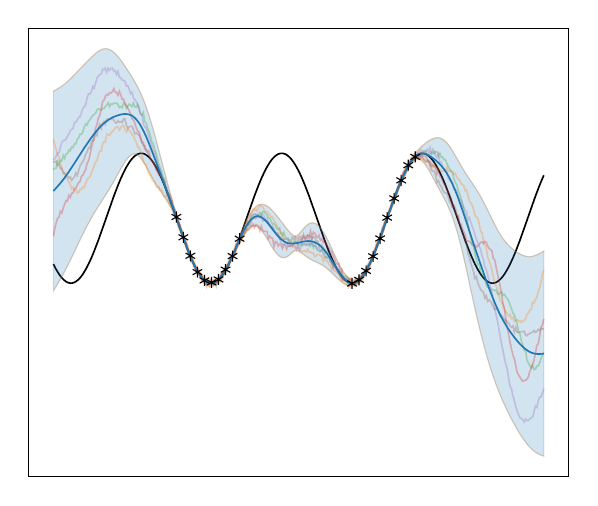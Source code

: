 % This file was created with tikzplotlib v0.10.1.
\begin{tikzpicture}

\definecolor{crimson2143940}{RGB}{214,39,40}
\definecolor{darkgray176}{RGB}{176,176,176}
\definecolor{darkorange25512714}{RGB}{255,127,14}
\definecolor{forestgreen4416044}{RGB}{44,160,44}
\definecolor{lightgray204}{RGB}{204,204,204}
\definecolor{mediumpurple148103189}{RGB}{148,103,189}
\definecolor{sienna1408675}{RGB}{140,86,75}
\definecolor{steelblue31119180}{RGB}{31,119,180}

\begin{axis}[
legend cell align={left},
legend style={
  fill opacity=0.8,
  draw opacity=1,
  text opacity=1,
  at={(0.03,0.03)},
  anchor=south west,
  draw=lightgray204
},
ticks=none,
tick align=outside,
tick pos=left,
%title={Gap-Cosine},
x grid style={darkgray176},
xmin=-1.8, xmax=2.04,
xtick style={color=black},
y grid style={darkgray176},
ymin=-3.981, ymax=2.928,
ytick style={color=black}
]
\addplot [semithick, black]
table {%
-1.625 -0.707
-1.605 -0.79
-1.585 -0.861
-1.575 -0.891
-1.565 -0.918
-1.555 -0.941
-1.545 -0.96
-1.535 -0.976
-1.525 -0.988
-1.515 -0.996
-1.505 -1.0
-1.495 -1.0
-1.485 -0.996
-1.475 -0.988
-1.465 -0.976
-1.455 -0.96
-1.445 -0.941
-1.435 -0.918
-1.425 -0.891
-1.415 -0.861
-1.395 -0.79
-1.375 -0.707
-1.355 -0.613
-1.335 -0.509
-1.305 -0.339
-1.265 -0.094
-1.195 0.339
-1.165 0.509
-1.145 0.613
-1.125 0.707
-1.105 0.79
-1.085 0.861
-1.075 0.891
-1.065 0.918
-1.055 0.941
-1.045 0.96
-1.035 0.976
-1.025 0.988
-1.015 0.996
-1.005 1.0
-0.995 1.0
-0.985 0.996
-0.975 0.988
-0.965 0.976
-0.955 0.96
-0.945 0.941
-0.935 0.918
-0.925 0.891
-0.915 0.861
-0.895 0.79
-0.875 0.707
-0.855 0.613
-0.835 0.509
-0.805 0.339
-0.765 0.094
-0.695 -0.339
-0.665 -0.509
-0.645 -0.613
-0.625 -0.707
-0.605 -0.79
-0.585 -0.861
-0.575 -0.891
-0.565 -0.918
-0.555 -0.941
-0.545 -0.96
-0.535 -0.976
-0.525 -0.988
-0.515 -0.996
-0.505 -1.0
-0.495 -1.0
-0.485 -0.996
-0.475 -0.988
-0.465 -0.976
-0.455 -0.96
-0.445 -0.941
-0.435 -0.918
-0.425 -0.891
-0.415 -0.861
-0.395 -0.79
-0.375 -0.707
-0.355 -0.613
-0.335 -0.509
-0.305 -0.339
-0.265 -0.094
-0.195 0.339
-0.165 0.509
-0.145 0.613
-0.125 0.707
-0.105 0.79
-0.085 0.861
-0.075 0.891
-0.065 0.918
-0.055 0.941
-0.045 0.96
-0.035 0.976
-0.025 0.988
-0.015 0.996
-0.005 1.0
0.005 1.0
0.015 0.996
0.025 0.988
0.035 0.976
0.045 0.96
0.055 0.941
0.065 0.918
0.075 0.891
0.085 0.861
0.105 0.79
0.125 0.707
0.145 0.613
0.165 0.509
0.195 0.339
0.235 0.094
0.305 -0.339
0.335 -0.509
0.355 -0.613
0.375 -0.707
0.395 -0.79
0.415 -0.861
0.425 -0.891
0.435 -0.918
0.445 -0.941
0.455 -0.96
0.465 -0.976
0.475 -0.988
0.485 -0.996
0.495 -1.0
0.505 -1.0
0.515 -0.996
0.525 -0.988
0.535 -0.976
0.545 -0.96
0.555 -0.941
0.565 -0.918
0.575 -0.891
0.585 -0.861
0.605 -0.79
0.625 -0.707
0.645 -0.613
0.665 -0.509
0.695 -0.339
0.735 -0.094
0.805 0.339
0.835 0.509
0.855 0.613
0.875 0.707
0.895 0.79
0.915 0.861
0.925 0.891
0.935 0.918
0.945 0.941
0.955 0.96
0.965 0.976
0.975 0.988
0.985 0.996
0.995 1.0
1.005 1.0
1.015 0.996
1.025 0.988
1.035 0.976
1.045 0.96
1.055 0.941
1.065 0.918
1.075 0.891
1.085 0.861
1.105 0.79
1.125 0.707
1.145 0.613
1.165 0.509
1.195 0.339
1.235 0.094
1.305 -0.339
1.335 -0.509
1.355 -0.613
1.375 -0.707
1.395 -0.79
1.415 -0.861
1.425 -0.891
1.435 -0.918
1.445 -0.941
1.455 -0.96
1.465 -0.976
1.475 -0.988
1.485 -0.996
1.495 -1.0
1.505 -1.0
1.515 -0.996
1.525 -0.988
1.535 -0.976
1.545 -0.96
1.555 -0.941
1.565 -0.918
1.575 -0.891
1.585 -0.861
1.605 -0.79
1.625 -0.707
1.645 -0.613
1.665 -0.509
1.695 -0.339
1.735 -0.094
1.805 0.339
1.835 0.509
1.855 0.613
1.865 0.661
};
% \addlegendentry{True Func.}
\path [draw=steelblue31119180, fill=steelblue31119180, opacity=0.2]
(axis cs:-1.625,1.956)
--(axis cs:-1.625,-1.121)
--(axis cs:-1.615,-1.086)
--(axis cs:-1.605,-1.05)
--(axis cs:-1.595,-1.014)
--(axis cs:-1.585,-0.977)
--(axis cs:-1.575,-0.94)
--(axis cs:-1.565,-0.901)
--(axis cs:-1.555,-0.862)
--(axis cs:-1.545,-0.821)
--(axis cs:-1.535,-0.78)
--(axis cs:-1.525,-0.738)
--(axis cs:-1.515,-0.694)
--(axis cs:-1.505,-0.65)
--(axis cs:-1.495,-0.606)
--(axis cs:-1.485,-0.56)
--(axis cs:-1.475,-0.515)
--(axis cs:-1.465,-0.469)
--(axis cs:-1.455,-0.424)
--(axis cs:-1.445,-0.378)
--(axis cs:-1.435,-0.333)
--(axis cs:-1.425,-0.289)
--(axis cs:-1.415,-0.244)
--(axis cs:-1.405,-0.201)
--(axis cs:-1.395,-0.158)
--(axis cs:-1.385,-0.117)
--(axis cs:-1.375,-0.076)
--(axis cs:-1.365,-0.036)
--(axis cs:-1.355,0.003)
--(axis cs:-1.345,0.041)
--(axis cs:-1.335,0.077)
--(axis cs:-1.325,0.113)
--(axis cs:-1.315,0.149)
--(axis cs:-1.305,0.183)
--(axis cs:-1.295,0.217)
--(axis cs:-1.285,0.251)
--(axis cs:-1.275,0.285)
--(axis cs:-1.265,0.318)
--(axis cs:-1.255,0.352)
--(axis cs:-1.245,0.386)
--(axis cs:-1.235,0.421)
--(axis cs:-1.225,0.456)
--(axis cs:-1.215,0.492)
--(axis cs:-1.205,0.529)
--(axis cs:-1.195,0.567)
--(axis cs:-1.185,0.605)
--(axis cs:-1.175,0.644)
--(axis cs:-1.165,0.684)
--(axis cs:-1.155,0.723)
--(axis cs:-1.145,0.762)
--(axis cs:-1.135,0.8)
--(axis cs:-1.125,0.836)
--(axis cs:-1.115,0.87)
--(axis cs:-1.105,0.902)
--(axis cs:-1.095,0.929)
--(axis cs:-1.085,0.952)
--(axis cs:-1.075,0.97)
--(axis cs:-1.065,0.983)
--(axis cs:-1.055,0.989)
--(axis cs:-1.045,0.99)
--(axis cs:-1.035,0.984)
--(axis cs:-1.025,0.972)
--(axis cs:-1.015,0.954)
--(axis cs:-1.005,0.931)
--(axis cs:-0.995,0.903)
--(axis cs:-0.985,0.871)
--(axis cs:-0.975,0.836)
--(axis cs:-0.965,0.798)
--(axis cs:-0.955,0.759)
--(axis cs:-0.945,0.719)
--(axis cs:-0.935,0.679)
--(axis cs:-0.925,0.639)
--(axis cs:-0.915,0.6)
--(axis cs:-0.905,0.563)
--(axis cs:-0.895,0.526)
--(axis cs:-0.885,0.492)
--(axis cs:-0.875,0.458)
--(axis cs:-0.865,0.426)
--(axis cs:-0.855,0.394)
--(axis cs:-0.845,0.362)
--(axis cs:-0.835,0.33)
--(axis cs:-0.825,0.298)
--(axis cs:-0.815,0.264)
--(axis cs:-0.805,0.228)
--(axis cs:-0.795,0.19)
--(axis cs:-0.785,0.149)
--(axis cs:-0.775,0.104)
--(axis cs:-0.765,0.056)
--(axis cs:-0.755,0.005)
--(axis cs:-0.745,-0.05)
--(axis cs:-0.735,-0.109)
--(axis cs:-0.725,-0.169)
--(axis cs:-0.715,-0.231)
--(axis cs:-0.705,-0.294)
--(axis cs:-0.695,-0.355)
--(axis cs:-0.685,-0.416)
--(axis cs:-0.675,-0.475)
--(axis cs:-0.665,-0.532)
--(axis cs:-0.655,-0.588)
--(axis cs:-0.645,-0.641)
--(axis cs:-0.635,-0.691)
--(axis cs:-0.625,-0.738)
--(axis cs:-0.615,-0.783)
--(axis cs:-0.605,-0.824)
--(axis cs:-0.595,-0.861)
--(axis cs:-0.585,-0.895)
--(axis cs:-0.575,-0.925)
--(axis cs:-0.565,-0.951)
--(axis cs:-0.555,-0.974)
--(axis cs:-0.545,-0.992)
--(axis cs:-0.535,-1.006)
--(axis cs:-0.525,-1.016)
--(axis cs:-0.515,-1.022)
--(axis cs:-0.505,-1.025)
--(axis cs:-0.495,-1.023)
--(axis cs:-0.485,-1.017)
--(axis cs:-0.475,-1.008)
--(axis cs:-0.465,-0.995)
--(axis cs:-0.455,-0.977)
--(axis cs:-0.445,-0.956)
--(axis cs:-0.435,-0.932)
--(axis cs:-0.425,-0.903)
--(axis cs:-0.415,-0.872)
--(axis cs:-0.405,-0.836)
--(axis cs:-0.395,-0.798)
--(axis cs:-0.385,-0.758)
--(axis cs:-0.375,-0.715)
--(axis cs:-0.365,-0.669)
--(axis cs:-0.355,-0.623)
--(axis cs:-0.345,-0.576)
--(axis cs:-0.335,-0.528)
--(axis cs:-0.325,-0.48)
--(axis cs:-0.315,-0.434)
--(axis cs:-0.305,-0.388)
--(axis cs:-0.295,-0.345)
--(axis cs:-0.285,-0.304)
--(axis cs:-0.275,-0.267)
--(axis cs:-0.265,-0.232)
--(axis cs:-0.255,-0.202)
--(axis cs:-0.245,-0.175)
--(axis cs:-0.235,-0.153)
--(axis cs:-0.225,-0.136)
--(axis cs:-0.215,-0.124)
--(axis cs:-0.205,-0.117)
--(axis cs:-0.195,-0.115)
--(axis cs:-0.185,-0.119)
--(axis cs:-0.175,-0.128)
--(axis cs:-0.165,-0.142)
--(axis cs:-0.155,-0.161)
--(axis cs:-0.145,-0.184)
--(axis cs:-0.135,-0.211)
--(axis cs:-0.125,-0.242)
--(axis cs:-0.115,-0.276)
--(axis cs:-0.105,-0.311)
--(axis cs:-0.095,-0.348)
--(axis cs:-0.085,-0.385)
--(axis cs:-0.075,-0.422)
--(axis cs:-0.065,-0.457)
--(axis cs:-0.055,-0.49)
--(axis cs:-0.045,-0.521)
--(axis cs:-0.035,-0.547)
--(axis cs:-0.025,-0.57)
--(axis cs:-0.015,-0.587)
--(axis cs:-0.005,-0.599)
--(axis cs:0.005,-0.606)
--(axis cs:0.015,-0.608)
--(axis cs:0.025,-0.604)
--(axis cs:0.035,-0.595)
--(axis cs:0.045,-0.581)
--(axis cs:0.055,-0.564)
--(axis cs:0.065,-0.545)
--(axis cs:0.075,-0.525)
--(axis cs:0.085,-0.507)
--(axis cs:0.095,-0.495)
--(axis cs:0.105,-0.491)
--(axis cs:0.115,-0.496)
--(axis cs:0.125,-0.507)
--(axis cs:0.135,-0.522)
--(axis cs:0.145,-0.539)
--(axis cs:0.155,-0.556)
--(axis cs:0.165,-0.573)
--(axis cs:0.175,-0.589)
--(axis cs:0.185,-0.604)
--(axis cs:0.195,-0.617)
--(axis cs:0.205,-0.63)
--(axis cs:0.215,-0.642)
--(axis cs:0.225,-0.653)
--(axis cs:0.235,-0.663)
--(axis cs:0.245,-0.673)
--(axis cs:0.255,-0.684)
--(axis cs:0.265,-0.694)
--(axis cs:0.275,-0.706)
--(axis cs:0.285,-0.718)
--(axis cs:0.295,-0.731)
--(axis cs:0.305,-0.746)
--(axis cs:0.315,-0.762)
--(axis cs:0.325,-0.779)
--(axis cs:0.335,-0.797)
--(axis cs:0.345,-0.816)
--(axis cs:0.355,-0.836)
--(axis cs:0.365,-0.857)
--(axis cs:0.375,-0.878)
--(axis cs:0.385,-0.899)
--(axis cs:0.395,-0.92)
--(axis cs:0.405,-0.94)
--(axis cs:0.415,-0.959)
--(axis cs:0.425,-0.977)
--(axis cs:0.435,-0.993)
--(axis cs:0.445,-1.007)
--(axis cs:0.455,-1.019)
--(axis cs:0.465,-1.028)
--(axis cs:0.475,-1.034)
--(axis cs:0.485,-1.038)
--(axis cs:0.495,-1.038)
--(axis cs:0.505,-1.036)
--(axis cs:0.515,-1.03)
--(axis cs:0.525,-1.021)
--(axis cs:0.535,-1.009)
--(axis cs:0.545,-0.993)
--(axis cs:0.555,-0.974)
--(axis cs:0.565,-0.95)
--(axis cs:0.575,-0.923)
--(axis cs:0.585,-0.892)
--(axis cs:0.595,-0.858)
--(axis cs:0.605,-0.82)
--(axis cs:0.615,-0.778)
--(axis cs:0.625,-0.734)
--(axis cs:0.635,-0.686)
--(axis cs:0.645,-0.636)
--(axis cs:0.655,-0.584)
--(axis cs:0.665,-0.529)
--(axis cs:0.675,-0.473)
--(axis cs:0.685,-0.415)
--(axis cs:0.695,-0.356)
--(axis cs:0.705,-0.296)
--(axis cs:0.715,-0.236)
--(axis cs:0.725,-0.175)
--(axis cs:0.735,-0.114)
--(axis cs:0.745,-0.053)
--(axis cs:0.755,0.008)
--(axis cs:0.765,0.069)
--(axis cs:0.775,0.13)
--(axis cs:0.785,0.19)
--(axis cs:0.795,0.25)
--(axis cs:0.805,0.308)
--(axis cs:0.815,0.366)
--(axis cs:0.825,0.422)
--(axis cs:0.835,0.477)
--(axis cs:0.845,0.53)
--(axis cs:0.855,0.581)
--(axis cs:0.865,0.63)
--(axis cs:0.875,0.676)
--(axis cs:0.885,0.719)
--(axis cs:0.895,0.76)
--(axis cs:0.905,0.798)
--(axis cs:0.915,0.831)
--(axis cs:0.925,0.861)
--(axis cs:0.935,0.885)
--(axis cs:0.945,0.903)
--(axis cs:0.955,0.914)
--(axis cs:0.965,0.919)
--(axis cs:0.975,0.916)
--(axis cs:0.985,0.908)
--(axis cs:0.995,0.893)
--(axis cs:1.005,0.872)
--(axis cs:1.015,0.847)
--(axis cs:1.025,0.817)
--(axis cs:1.035,0.785)
--(axis cs:1.045,0.749)
--(axis cs:1.055,0.711)
--(axis cs:1.065,0.672)
--(axis cs:1.075,0.631)
--(axis cs:1.085,0.591)
--(axis cs:1.095,0.55)
--(axis cs:1.105,0.51)
--(axis cs:1.115,0.469)
--(axis cs:1.125,0.429)
--(axis cs:1.135,0.389)
--(axis cs:1.145,0.348)
--(axis cs:1.155,0.307)
--(axis cs:1.165,0.265)
--(axis cs:1.175,0.221)
--(axis cs:1.185,0.174)
--(axis cs:1.195,0.125)
--(axis cs:1.205,0.072)
--(axis cs:1.215,0.015)
--(axis cs:1.225,-0.047)
--(axis cs:1.235,-0.113)
--(axis cs:1.245,-0.184)
--(axis cs:1.255,-0.26)
--(axis cs:1.265,-0.34)
--(axis cs:1.275,-0.425)
--(axis cs:1.285,-0.514)
--(axis cs:1.295,-0.607)
--(axis cs:1.305,-0.702)
--(axis cs:1.315,-0.799)
--(axis cs:1.325,-0.898)
--(axis cs:1.335,-0.998)
--(axis cs:1.345,-1.097)
--(axis cs:1.355,-1.197)
--(axis cs:1.365,-1.295)
--(axis cs:1.375,-1.392)
--(axis cs:1.385,-1.488)
--(axis cs:1.395,-1.581)
--(axis cs:1.405,-1.672)
--(axis cs:1.415,-1.761)
--(axis cs:1.425,-1.847)
--(axis cs:1.435,-1.931)
--(axis cs:1.445,-2.012)
--(axis cs:1.455,-2.09)
--(axis cs:1.465,-2.165)
--(axis cs:1.475,-2.238)
--(axis cs:1.485,-2.308)
--(axis cs:1.495,-2.375)
--(axis cs:1.505,-2.439)
--(axis cs:1.515,-2.501)
--(axis cs:1.525,-2.561)
--(axis cs:1.535,-2.618)
--(axis cs:1.545,-2.673)
--(axis cs:1.555,-2.726)
--(axis cs:1.565,-2.778)
--(axis cs:1.575,-2.827)
--(axis cs:1.585,-2.875)
--(axis cs:1.595,-2.922)
--(axis cs:1.605,-2.967)
--(axis cs:1.615,-3.011)
--(axis cs:1.625,-3.053)
--(axis cs:1.635,-3.095)
--(axis cs:1.645,-3.136)
--(axis cs:1.655,-3.176)
--(axis cs:1.665,-3.214)
--(axis cs:1.675,-3.252)
--(axis cs:1.685,-3.289)
--(axis cs:1.695,-3.324)
--(axis cs:1.705,-3.358)
--(axis cs:1.715,-3.391)
--(axis cs:1.725,-3.422)
--(axis cs:1.735,-3.451)
--(axis cs:1.745,-3.479)
--(axis cs:1.755,-3.504)
--(axis cs:1.765,-3.528)
--(axis cs:1.775,-3.55)
--(axis cs:1.785,-3.57)
--(axis cs:1.795,-3.588)
--(axis cs:1.805,-3.604)
--(axis cs:1.815,-3.619)
--(axis cs:1.825,-3.631)
--(axis cs:1.835,-3.642)
--(axis cs:1.845,-3.652)
--(axis cs:1.855,-3.66)
--(axis cs:1.865,-3.666)
--(axis cs:1.865,-0.506)
--(axis cs:1.865,-0.506)
--(axis cs:1.855,-0.518)
--(axis cs:1.845,-0.531)
--(axis cs:1.835,-0.543)
--(axis cs:1.825,-0.554)
--(axis cs:1.815,-0.564)
--(axis cs:1.805,-0.573)
--(axis cs:1.795,-0.58)
--(axis cs:1.785,-0.586)
--(axis cs:1.775,-0.589)
--(axis cs:1.765,-0.591)
--(axis cs:1.755,-0.591)
--(axis cs:1.745,-0.589)
--(axis cs:1.735,-0.585)
--(axis cs:1.725,-0.579)
--(axis cs:1.715,-0.571)
--(axis cs:1.705,-0.562)
--(axis cs:1.695,-0.551)
--(axis cs:1.685,-0.539)
--(axis cs:1.675,-0.525)
--(axis cs:1.665,-0.511)
--(axis cs:1.655,-0.495)
--(axis cs:1.645,-0.478)
--(axis cs:1.635,-0.46)
--(axis cs:1.625,-0.44)
--(axis cs:1.615,-0.419)
--(axis cs:1.605,-0.396)
--(axis cs:1.595,-0.372)
--(axis cs:1.585,-0.345)
--(axis cs:1.575,-0.316)
--(axis cs:1.565,-0.284)
--(axis cs:1.555,-0.25)
--(axis cs:1.545,-0.214)
--(axis cs:1.535,-0.176)
--(axis cs:1.525,-0.136)
--(axis cs:1.515,-0.094)
--(axis cs:1.505,-0.051)
--(axis cs:1.495,-0.007)
--(axis cs:1.485,0.037)
--(axis cs:1.475,0.082)
--(axis cs:1.465,0.127)
--(axis cs:1.455,0.171)
--(axis cs:1.445,0.214)
--(axis cs:1.435,0.255)
--(axis cs:1.425,0.296)
--(axis cs:1.415,0.335)
--(axis cs:1.405,0.372)
--(axis cs:1.395,0.409)
--(axis cs:1.385,0.444)
--(axis cs:1.375,0.477)
--(axis cs:1.365,0.51)
--(axis cs:1.355,0.543)
--(axis cs:1.345,0.575)
--(axis cs:1.335,0.607)
--(axis cs:1.325,0.639)
--(axis cs:1.315,0.672)
--(axis cs:1.305,0.706)
--(axis cs:1.295,0.74)
--(axis cs:1.285,0.776)
--(axis cs:1.275,0.813)
--(axis cs:1.265,0.85)
--(axis cs:1.255,0.888)
--(axis cs:1.245,0.927)
--(axis cs:1.235,0.965)
--(axis cs:1.225,1.002)
--(axis cs:1.215,1.039)
--(axis cs:1.205,1.073)
--(axis cs:1.195,1.105)
--(axis cs:1.185,1.134)
--(axis cs:1.175,1.161)
--(axis cs:1.165,1.183)
--(axis cs:1.155,1.202)
--(axis cs:1.145,1.217)
--(axis cs:1.135,1.228)
--(axis cs:1.125,1.236)
--(axis cs:1.115,1.24)
--(axis cs:1.105,1.24)
--(axis cs:1.095,1.237)
--(axis cs:1.085,1.232)
--(axis cs:1.075,1.224)
--(axis cs:1.065,1.214)
--(axis cs:1.055,1.202)
--(axis cs:1.045,1.188)
--(axis cs:1.035,1.173)
--(axis cs:1.025,1.157)
--(axis cs:1.015,1.139)
--(axis cs:1.005,1.12)
--(axis cs:0.995,1.099)
--(axis cs:0.985,1.078)
--(axis cs:0.975,1.055)
--(axis cs:0.965,1.032)
--(axis cs:0.955,1.007)
--(axis cs:0.945,0.981)
--(axis cs:0.935,0.954)
--(axis cs:0.925,0.925)
--(axis cs:0.915,0.893)
--(axis cs:0.905,0.858)
--(axis cs:0.895,0.82)
--(axis cs:0.885,0.778)
--(axis cs:0.875,0.733)
--(axis cs:0.865,0.686)
--(axis cs:0.855,0.636)
--(axis cs:0.845,0.584)
--(axis cs:0.835,0.53)
--(axis cs:0.825,0.474)
--(axis cs:0.815,0.418)
--(axis cs:0.805,0.36)
--(axis cs:0.795,0.302)
--(axis cs:0.785,0.242)
--(axis cs:0.775,0.182)
--(axis cs:0.765,0.121)
--(axis cs:0.755,0.06)
--(axis cs:0.745,-0.002)
--(axis cs:0.735,-0.063)
--(axis cs:0.725,-0.125)
--(axis cs:0.715,-0.186)
--(axis cs:0.705,-0.247)
--(axis cs:0.695,-0.306)
--(axis cs:0.685,-0.365)
--(axis cs:0.675,-0.423)
--(axis cs:0.665,-0.479)
--(axis cs:0.655,-0.533)
--(axis cs:0.645,-0.585)
--(axis cs:0.635,-0.634)
--(axis cs:0.625,-0.681)
--(axis cs:0.615,-0.725)
--(axis cs:0.605,-0.767)
--(axis cs:0.595,-0.804)
--(axis cs:0.585,-0.839)
--(axis cs:0.575,-0.869)
--(axis cs:0.565,-0.896)
--(axis cs:0.555,-0.919)
--(axis cs:0.545,-0.937)
--(axis cs:0.535,-0.95)
--(axis cs:0.525,-0.959)
--(axis cs:0.515,-0.963)
--(axis cs:0.505,-0.962)
--(axis cs:0.495,-0.955)
--(axis cs:0.485,-0.944)
--(axis cs:0.475,-0.928)
--(axis cs:0.465,-0.907)
--(axis cs:0.455,-0.881)
--(axis cs:0.445,-0.852)
--(axis cs:0.435,-0.818)
--(axis cs:0.425,-0.781)
--(axis cs:0.415,-0.741)
--(axis cs:0.405,-0.699)
--(axis cs:0.395,-0.654)
--(axis cs:0.385,-0.608)
--(axis cs:0.375,-0.561)
--(axis cs:0.365,-0.513)
--(axis cs:0.355,-0.465)
--(axis cs:0.345,-0.418)
--(axis cs:0.335,-0.372)
--(axis cs:0.325,-0.328)
--(axis cs:0.315,-0.286)
--(axis cs:0.305,-0.247)
--(axis cs:0.295,-0.211)
--(axis cs:0.285,-0.178)
--(axis cs:0.275,-0.149)
--(axis cs:0.265,-0.125)
--(axis cs:0.255,-0.105)
--(axis cs:0.245,-0.09)
--(axis cs:0.235,-0.079)
--(axis cs:0.225,-0.074)
--(axis cs:0.215,-0.073)
--(axis cs:0.205,-0.077)
--(axis cs:0.195,-0.086)
--(axis cs:0.185,-0.1)
--(axis cs:0.175,-0.118)
--(axis cs:0.165,-0.139)
--(axis cs:0.155,-0.163)
--(axis cs:0.145,-0.189)
--(axis cs:0.135,-0.216)
--(axis cs:0.125,-0.241)
--(axis cs:0.115,-0.262)
--(axis cs:0.105,-0.276)
--(axis cs:0.095,-0.28)
--(axis cs:0.085,-0.273)
--(axis cs:0.075,-0.259)
--(axis cs:0.065,-0.238)
--(axis cs:0.055,-0.214)
--(axis cs:0.045,-0.188)
--(axis cs:0.035,-0.161)
--(axis cs:0.025,-0.133)
--(axis cs:0.015,-0.104)
--(axis cs:0.005,-0.075)
--(axis cs:-0.005,-0.047)
--(axis cs:-0.015,-0.018)
--(axis cs:-0.025,0.009)
--(axis cs:-0.035,0.037)
--(axis cs:-0.045,0.063)
--(axis cs:-0.055,0.088)
--(axis cs:-0.065,0.112)
--(axis cs:-0.075,0.135)
--(axis cs:-0.085,0.155)
--(axis cs:-0.095,0.173)
--(axis cs:-0.105,0.188)
--(axis cs:-0.115,0.2)
--(axis cs:-0.125,0.208)
--(axis cs:-0.135,0.213)
--(axis cs:-0.145,0.214)
--(axis cs:-0.155,0.21)
--(axis cs:-0.165,0.202)
--(axis cs:-0.175,0.189)
--(axis cs:-0.185,0.172)
--(axis cs:-0.195,0.151)
--(axis cs:-0.205,0.124)
--(axis cs:-0.215,0.094)
--(axis cs:-0.225,0.06)
--(axis cs:-0.235,0.022)
--(axis cs:-0.245,-0.02)
--(axis cs:-0.255,-0.064)
--(axis cs:-0.265,-0.111)
--(axis cs:-0.275,-0.16)
--(axis cs:-0.285,-0.211)
--(axis cs:-0.295,-0.262)
--(axis cs:-0.305,-0.314)
--(axis cs:-0.315,-0.366)
--(axis cs:-0.325,-0.418)
--(axis cs:-0.335,-0.469)
--(axis cs:-0.345,-0.519)
--(axis cs:-0.355,-0.568)
--(axis cs:-0.365,-0.615)
--(axis cs:-0.375,-0.661)
--(axis cs:-0.385,-0.704)
--(axis cs:-0.395,-0.745)
--(axis cs:-0.405,-0.783)
--(axis cs:-0.415,-0.819)
--(axis cs:-0.425,-0.851)
--(axis cs:-0.435,-0.88)
--(axis cs:-0.445,-0.905)
--(axis cs:-0.455,-0.926)
--(axis cs:-0.465,-0.944)
--(axis cs:-0.475,-0.958)
--(axis cs:-0.485,-0.968)
--(axis cs:-0.495,-0.973)
--(axis cs:-0.505,-0.975)
--(axis cs:-0.515,-0.972)
--(axis cs:-0.525,-0.966)
--(axis cs:-0.535,-0.955)
--(axis cs:-0.545,-0.94)
--(axis cs:-0.555,-0.922)
--(axis cs:-0.565,-0.9)
--(axis cs:-0.575,-0.873)
--(axis cs:-0.585,-0.843)
--(axis cs:-0.595,-0.809)
--(axis cs:-0.605,-0.772)
--(axis cs:-0.615,-0.731)
--(axis cs:-0.625,-0.686)
--(axis cs:-0.635,-0.638)
--(axis cs:-0.645,-0.587)
--(axis cs:-0.655,-0.533)
--(axis cs:-0.665,-0.476)
--(axis cs:-0.675,-0.418)
--(axis cs:-0.685,-0.357)
--(axis cs:-0.695,-0.296)
--(axis cs:-0.705,-0.233)
--(axis cs:-0.715,-0.17)
--(axis cs:-0.725,-0.105)
--(axis cs:-0.735,-0.04)
--(axis cs:-0.745,0.028)
--(axis cs:-0.755,0.097)
--(axis cs:-0.765,0.169)
--(axis cs:-0.775,0.243)
--(axis cs:-0.785,0.319)
--(axis cs:-0.795,0.396)
--(axis cs:-0.805,0.475)
--(axis cs:-0.815,0.556)
--(axis cs:-0.825,0.637)
--(axis cs:-0.835,0.719)
--(axis cs:-0.845,0.802)
--(axis cs:-0.855,0.885)
--(axis cs:-0.865,0.968)
--(axis cs:-0.875,1.051)
--(axis cs:-0.885,1.133)
--(axis cs:-0.895,1.214)
--(axis cs:-0.905,1.293)
--(axis cs:-0.915,1.371)
--(axis cs:-0.925,1.446)
--(axis cs:-0.935,1.518)
--(axis cs:-0.945,1.588)
--(axis cs:-0.955,1.654)
--(axis cs:-0.965,1.717)
--(axis cs:-0.975,1.776)
--(axis cs:-0.985,1.831)
--(axis cs:-0.995,1.883)
--(axis cs:-1.005,1.932)
--(axis cs:-1.015,1.978)
--(axis cs:-1.025,2.021)
--(axis cs:-1.035,2.061)
--(axis cs:-1.045,2.1)
--(axis cs:-1.055,2.137)
--(axis cs:-1.065,2.173)
--(axis cs:-1.075,2.208)
--(axis cs:-1.085,2.242)
--(axis cs:-1.095,2.276)
--(axis cs:-1.105,2.309)
--(axis cs:-1.115,2.342)
--(axis cs:-1.125,2.373)
--(axis cs:-1.135,2.404)
--(axis cs:-1.145,2.434)
--(axis cs:-1.155,2.462)
--(axis cs:-1.165,2.489)
--(axis cs:-1.175,2.514)
--(axis cs:-1.185,2.537)
--(axis cs:-1.195,2.557)
--(axis cs:-1.205,2.574)
--(axis cs:-1.215,2.588)
--(axis cs:-1.225,2.599)
--(axis cs:-1.235,2.607)
--(axis cs:-1.245,2.612)
--(axis cs:-1.255,2.613)
--(axis cs:-1.265,2.61)
--(axis cs:-1.275,2.605)
--(axis cs:-1.285,2.596)
--(axis cs:-1.295,2.585)
--(axis cs:-1.305,2.571)
--(axis cs:-1.315,2.556)
--(axis cs:-1.325,2.538)
--(axis cs:-1.335,2.519)
--(axis cs:-1.345,2.499)
--(axis cs:-1.355,2.479)
--(axis cs:-1.365,2.457)
--(axis cs:-1.375,2.436)
--(axis cs:-1.385,2.414)
--(axis cs:-1.395,2.392)
--(axis cs:-1.405,2.369)
--(axis cs:-1.415,2.347)
--(axis cs:-1.425,2.325)
--(axis cs:-1.435,2.302)
--(axis cs:-1.445,2.279)
--(axis cs:-1.455,2.257)
--(axis cs:-1.465,2.234)
--(axis cs:-1.475,2.212)
--(axis cs:-1.485,2.189)
--(axis cs:-1.495,2.167)
--(axis cs:-1.505,2.146)
--(axis cs:-1.515,2.125)
--(axis cs:-1.525,2.105)
--(axis cs:-1.535,2.086)
--(axis cs:-1.545,2.068)
--(axis cs:-1.555,2.052)
--(axis cs:-1.565,2.036)
--(axis cs:-1.575,2.021)
--(axis cs:-1.585,2.007)
--(axis cs:-1.595,1.994)
--(axis cs:-1.605,1.981)
--(axis cs:-1.615,1.969)
--(axis cs:-1.625,1.956)
--cycle;
\addlegendimage{area legend, draw=steelblue31119180, fill=steelblue31119180, opacity=0.2}
% \addlegendentry{Epistemic}

\path [draw=darkorange25512714, fill=darkorange25512714, opacity=0.2]
(axis cs:-1.625,-1.122)
--(axis cs:-1.625,-1.121)
--(axis cs:-1.615,-1.086)
--(axis cs:-1.605,-1.05)
--(axis cs:-1.595,-1.014)
--(axis cs:-1.585,-0.977)
--(axis cs:-1.575,-0.94)
--(axis cs:-1.565,-0.901)
--(axis cs:-1.555,-0.862)
--(axis cs:-1.545,-0.821)
--(axis cs:-1.535,-0.78)
--(axis cs:-1.525,-0.738)
--(axis cs:-1.515,-0.694)
--(axis cs:-1.505,-0.65)
--(axis cs:-1.495,-0.606)
--(axis cs:-1.485,-0.56)
--(axis cs:-1.475,-0.515)
--(axis cs:-1.465,-0.469)
--(axis cs:-1.455,-0.424)
--(axis cs:-1.445,-0.378)
--(axis cs:-1.435,-0.333)
--(axis cs:-1.425,-0.289)
--(axis cs:-1.415,-0.244)
--(axis cs:-1.405,-0.201)
--(axis cs:-1.395,-0.158)
--(axis cs:-1.385,-0.117)
--(axis cs:-1.375,-0.076)
--(axis cs:-1.365,-0.036)
--(axis cs:-1.355,0.003)
--(axis cs:-1.345,0.041)
--(axis cs:-1.335,0.077)
--(axis cs:-1.325,0.113)
--(axis cs:-1.315,0.149)
--(axis cs:-1.305,0.183)
--(axis cs:-1.295,0.217)
--(axis cs:-1.285,0.251)
--(axis cs:-1.275,0.285)
--(axis cs:-1.265,0.318)
--(axis cs:-1.255,0.352)
--(axis cs:-1.245,0.386)
--(axis cs:-1.235,0.421)
--(axis cs:-1.225,0.456)
--(axis cs:-1.215,0.492)
--(axis cs:-1.205,0.529)
--(axis cs:-1.195,0.567)
--(axis cs:-1.185,0.605)
--(axis cs:-1.175,0.644)
--(axis cs:-1.165,0.684)
--(axis cs:-1.155,0.723)
--(axis cs:-1.145,0.762)
--(axis cs:-1.135,0.8)
--(axis cs:-1.125,0.836)
--(axis cs:-1.115,0.87)
--(axis cs:-1.105,0.902)
--(axis cs:-1.095,0.929)
--(axis cs:-1.085,0.952)
--(axis cs:-1.075,0.97)
--(axis cs:-1.065,0.983)
--(axis cs:-1.055,0.989)
--(axis cs:-1.045,0.99)
--(axis cs:-1.035,0.984)
--(axis cs:-1.025,0.972)
--(axis cs:-1.015,0.954)
--(axis cs:-1.005,0.931)
--(axis cs:-0.995,0.903)
--(axis cs:-0.985,0.871)
--(axis cs:-0.975,0.836)
--(axis cs:-0.965,0.798)
--(axis cs:-0.955,0.759)
--(axis cs:-0.945,0.719)
--(axis cs:-0.935,0.679)
--(axis cs:-0.925,0.639)
--(axis cs:-0.915,0.6)
--(axis cs:-0.905,0.563)
--(axis cs:-0.895,0.526)
--(axis cs:-0.885,0.492)
--(axis cs:-0.875,0.458)
--(axis cs:-0.865,0.426)
--(axis cs:-0.855,0.394)
--(axis cs:-0.845,0.362)
--(axis cs:-0.835,0.33)
--(axis cs:-0.825,0.298)
--(axis cs:-0.815,0.264)
--(axis cs:-0.805,0.228)
--(axis cs:-0.795,0.19)
--(axis cs:-0.785,0.149)
--(axis cs:-0.775,0.104)
--(axis cs:-0.765,0.056)
--(axis cs:-0.755,0.005)
--(axis cs:-0.745,-0.05)
--(axis cs:-0.735,-0.109)
--(axis cs:-0.725,-0.169)
--(axis cs:-0.715,-0.231)
--(axis cs:-0.705,-0.294)
--(axis cs:-0.695,-0.355)
--(axis cs:-0.685,-0.416)
--(axis cs:-0.675,-0.475)
--(axis cs:-0.665,-0.532)
--(axis cs:-0.655,-0.588)
--(axis cs:-0.645,-0.641)
--(axis cs:-0.635,-0.691)
--(axis cs:-0.625,-0.738)
--(axis cs:-0.615,-0.783)
--(axis cs:-0.605,-0.824)
--(axis cs:-0.595,-0.861)
--(axis cs:-0.585,-0.895)
--(axis cs:-0.575,-0.925)
--(axis cs:-0.565,-0.951)
--(axis cs:-0.555,-0.974)
--(axis cs:-0.545,-0.992)
--(axis cs:-0.535,-1.006)
--(axis cs:-0.525,-1.016)
--(axis cs:-0.515,-1.022)
--(axis cs:-0.505,-1.025)
--(axis cs:-0.495,-1.023)
--(axis cs:-0.485,-1.017)
--(axis cs:-0.475,-1.008)
--(axis cs:-0.465,-0.995)
--(axis cs:-0.455,-0.977)
--(axis cs:-0.445,-0.956)
--(axis cs:-0.435,-0.932)
--(axis cs:-0.425,-0.903)
--(axis cs:-0.415,-0.872)
--(axis cs:-0.405,-0.836)
--(axis cs:-0.395,-0.798)
--(axis cs:-0.385,-0.758)
--(axis cs:-0.375,-0.715)
--(axis cs:-0.365,-0.669)
--(axis cs:-0.355,-0.623)
--(axis cs:-0.345,-0.576)
--(axis cs:-0.335,-0.528)
--(axis cs:-0.325,-0.48)
--(axis cs:-0.315,-0.434)
--(axis cs:-0.305,-0.388)
--(axis cs:-0.295,-0.345)
--(axis cs:-0.285,-0.304)
--(axis cs:-0.275,-0.267)
--(axis cs:-0.265,-0.232)
--(axis cs:-0.255,-0.202)
--(axis cs:-0.245,-0.175)
--(axis cs:-0.235,-0.153)
--(axis cs:-0.225,-0.136)
--(axis cs:-0.215,-0.124)
--(axis cs:-0.205,-0.117)
--(axis cs:-0.195,-0.115)
--(axis cs:-0.185,-0.119)
--(axis cs:-0.175,-0.128)
--(axis cs:-0.165,-0.142)
--(axis cs:-0.155,-0.161)
--(axis cs:-0.145,-0.184)
--(axis cs:-0.135,-0.211)
--(axis cs:-0.125,-0.242)
--(axis cs:-0.115,-0.276)
--(axis cs:-0.105,-0.311)
--(axis cs:-0.095,-0.348)
--(axis cs:-0.085,-0.385)
--(axis cs:-0.075,-0.422)
--(axis cs:-0.065,-0.457)
--(axis cs:-0.055,-0.49)
--(axis cs:-0.045,-0.521)
--(axis cs:-0.035,-0.547)
--(axis cs:-0.025,-0.57)
--(axis cs:-0.015,-0.587)
--(axis cs:-0.005,-0.599)
--(axis cs:0.005,-0.606)
--(axis cs:0.015,-0.608)
--(axis cs:0.025,-0.604)
--(axis cs:0.035,-0.595)
--(axis cs:0.045,-0.581)
--(axis cs:0.055,-0.564)
--(axis cs:0.065,-0.545)
--(axis cs:0.075,-0.525)
--(axis cs:0.085,-0.507)
--(axis cs:0.095,-0.495)
--(axis cs:0.105,-0.491)
--(axis cs:0.115,-0.496)
--(axis cs:0.125,-0.507)
--(axis cs:0.135,-0.522)
--(axis cs:0.145,-0.539)
--(axis cs:0.155,-0.556)
--(axis cs:0.165,-0.573)
--(axis cs:0.175,-0.589)
--(axis cs:0.185,-0.604)
--(axis cs:0.195,-0.617)
--(axis cs:0.205,-0.63)
--(axis cs:0.215,-0.642)
--(axis cs:0.225,-0.653)
--(axis cs:0.235,-0.663)
--(axis cs:0.245,-0.673)
--(axis cs:0.255,-0.684)
--(axis cs:0.265,-0.694)
--(axis cs:0.275,-0.706)
--(axis cs:0.285,-0.718)
--(axis cs:0.295,-0.731)
--(axis cs:0.305,-0.746)
--(axis cs:0.315,-0.762)
--(axis cs:0.325,-0.779)
--(axis cs:0.335,-0.797)
--(axis cs:0.345,-0.816)
--(axis cs:0.355,-0.836)
--(axis cs:0.365,-0.857)
--(axis cs:0.375,-0.878)
--(axis cs:0.385,-0.899)
--(axis cs:0.395,-0.92)
--(axis cs:0.405,-0.94)
--(axis cs:0.415,-0.959)
--(axis cs:0.425,-0.977)
--(axis cs:0.435,-0.993)
--(axis cs:0.445,-1.007)
--(axis cs:0.455,-1.019)
--(axis cs:0.465,-1.028)
--(axis cs:0.475,-1.034)
--(axis cs:0.485,-1.038)
--(axis cs:0.495,-1.038)
--(axis cs:0.505,-1.036)
--(axis cs:0.515,-1.03)
--(axis cs:0.525,-1.021)
--(axis cs:0.535,-1.009)
--(axis cs:0.545,-0.993)
--(axis cs:0.555,-0.974)
--(axis cs:0.565,-0.95)
--(axis cs:0.575,-0.923)
--(axis cs:0.585,-0.892)
--(axis cs:0.595,-0.858)
--(axis cs:0.605,-0.82)
--(axis cs:0.615,-0.778)
--(axis cs:0.625,-0.734)
--(axis cs:0.635,-0.686)
--(axis cs:0.645,-0.636)
--(axis cs:0.655,-0.584)
--(axis cs:0.665,-0.529)
--(axis cs:0.675,-0.473)
--(axis cs:0.685,-0.415)
--(axis cs:0.695,-0.356)
--(axis cs:0.705,-0.296)
--(axis cs:0.715,-0.236)
--(axis cs:0.725,-0.175)
--(axis cs:0.735,-0.114)
--(axis cs:0.745,-0.053)
--(axis cs:0.755,0.008)
--(axis cs:0.765,0.069)
--(axis cs:0.775,0.13)
--(axis cs:0.785,0.19)
--(axis cs:0.795,0.25)
--(axis cs:0.805,0.308)
--(axis cs:0.815,0.366)
--(axis cs:0.825,0.422)
--(axis cs:0.835,0.477)
--(axis cs:0.845,0.53)
--(axis cs:0.855,0.581)
--(axis cs:0.865,0.63)
--(axis cs:0.875,0.676)
--(axis cs:0.885,0.719)
--(axis cs:0.895,0.76)
--(axis cs:0.905,0.798)
--(axis cs:0.915,0.831)
--(axis cs:0.925,0.861)
--(axis cs:0.935,0.885)
--(axis cs:0.945,0.903)
--(axis cs:0.955,0.914)
--(axis cs:0.965,0.919)
--(axis cs:0.975,0.916)
--(axis cs:0.985,0.908)
--(axis cs:0.995,0.893)
--(axis cs:1.005,0.872)
--(axis cs:1.015,0.847)
--(axis cs:1.025,0.817)
--(axis cs:1.035,0.785)
--(axis cs:1.045,0.749)
--(axis cs:1.055,0.711)
--(axis cs:1.065,0.672)
--(axis cs:1.075,0.631)
--(axis cs:1.085,0.591)
--(axis cs:1.095,0.55)
--(axis cs:1.105,0.51)
--(axis cs:1.115,0.469)
--(axis cs:1.125,0.429)
--(axis cs:1.135,0.389)
--(axis cs:1.145,0.348)
--(axis cs:1.155,0.307)
--(axis cs:1.165,0.265)
--(axis cs:1.175,0.221)
--(axis cs:1.185,0.174)
--(axis cs:1.195,0.125)
--(axis cs:1.205,0.072)
--(axis cs:1.215,0.015)
--(axis cs:1.225,-0.047)
--(axis cs:1.235,-0.113)
--(axis cs:1.245,-0.184)
--(axis cs:1.255,-0.26)
--(axis cs:1.265,-0.34)
--(axis cs:1.275,-0.425)
--(axis cs:1.285,-0.514)
--(axis cs:1.295,-0.607)
--(axis cs:1.305,-0.702)
--(axis cs:1.315,-0.799)
--(axis cs:1.325,-0.898)
--(axis cs:1.335,-0.998)
--(axis cs:1.345,-1.097)
--(axis cs:1.355,-1.197)
--(axis cs:1.365,-1.295)
--(axis cs:1.375,-1.392)
--(axis cs:1.385,-1.488)
--(axis cs:1.395,-1.581)
--(axis cs:1.405,-1.672)
--(axis cs:1.415,-1.761)
--(axis cs:1.425,-1.847)
--(axis cs:1.435,-1.931)
--(axis cs:1.445,-2.012)
--(axis cs:1.455,-2.09)
--(axis cs:1.465,-2.165)
--(axis cs:1.475,-2.238)
--(axis cs:1.485,-2.308)
--(axis cs:1.495,-2.375)
--(axis cs:1.505,-2.439)
--(axis cs:1.515,-2.501)
--(axis cs:1.525,-2.561)
--(axis cs:1.535,-2.618)
--(axis cs:1.545,-2.673)
--(axis cs:1.555,-2.726)
--(axis cs:1.565,-2.778)
--(axis cs:1.575,-2.827)
--(axis cs:1.585,-2.875)
--(axis cs:1.595,-2.922)
--(axis cs:1.605,-2.967)
--(axis cs:1.615,-3.011)
--(axis cs:1.625,-3.053)
--(axis cs:1.635,-3.095)
--(axis cs:1.645,-3.136)
--(axis cs:1.655,-3.176)
--(axis cs:1.665,-3.214)
--(axis cs:1.675,-3.252)
--(axis cs:1.685,-3.289)
--(axis cs:1.695,-3.324)
--(axis cs:1.705,-3.358)
--(axis cs:1.715,-3.391)
--(axis cs:1.725,-3.422)
--(axis cs:1.735,-3.451)
--(axis cs:1.745,-3.479)
--(axis cs:1.755,-3.504)
--(axis cs:1.765,-3.528)
--(axis cs:1.775,-3.55)
--(axis cs:1.785,-3.57)
--(axis cs:1.795,-3.588)
--(axis cs:1.805,-3.604)
--(axis cs:1.815,-3.619)
--(axis cs:1.825,-3.631)
--(axis cs:1.835,-3.642)
--(axis cs:1.845,-3.652)
--(axis cs:1.855,-3.66)
--(axis cs:1.865,-3.666)
--(axis cs:1.865,-3.667)
--(axis cs:1.865,-3.667)
--(axis cs:1.855,-3.66)
--(axis cs:1.845,-3.652)
--(axis cs:1.835,-3.643)
--(axis cs:1.825,-3.632)
--(axis cs:1.815,-3.619)
--(axis cs:1.805,-3.605)
--(axis cs:1.795,-3.589)
--(axis cs:1.785,-3.571)
--(axis cs:1.775,-3.551)
--(axis cs:1.765,-3.529)
--(axis cs:1.755,-3.505)
--(axis cs:1.745,-3.479)
--(axis cs:1.735,-3.452)
--(axis cs:1.725,-3.422)
--(axis cs:1.715,-3.391)
--(axis cs:1.705,-3.359)
--(axis cs:1.695,-3.325)
--(axis cs:1.685,-3.289)
--(axis cs:1.675,-3.253)
--(axis cs:1.665,-3.215)
--(axis cs:1.655,-3.177)
--(axis cs:1.645,-3.137)
--(axis cs:1.635,-3.096)
--(axis cs:1.625,-3.054)
--(axis cs:1.615,-3.012)
--(axis cs:1.605,-2.968)
--(axis cs:1.595,-2.922)
--(axis cs:1.585,-2.876)
--(axis cs:1.575,-2.828)
--(axis cs:1.565,-2.779)
--(axis cs:1.555,-2.727)
--(axis cs:1.545,-2.674)
--(axis cs:1.535,-2.619)
--(axis cs:1.525,-2.562)
--(axis cs:1.515,-2.502)
--(axis cs:1.505,-2.44)
--(axis cs:1.495,-2.376)
--(axis cs:1.485,-2.309)
--(axis cs:1.475,-2.239)
--(axis cs:1.465,-2.166)
--(axis cs:1.455,-2.091)
--(axis cs:1.445,-2.013)
--(axis cs:1.435,-1.932)
--(axis cs:1.425,-1.848)
--(axis cs:1.415,-1.762)
--(axis cs:1.405,-1.674)
--(axis cs:1.395,-1.582)
--(axis cs:1.385,-1.489)
--(axis cs:1.375,-1.394)
--(axis cs:1.365,-1.297)
--(axis cs:1.355,-1.198)
--(axis cs:1.345,-1.099)
--(axis cs:1.335,-0.999)
--(axis cs:1.325,-0.9)
--(axis cs:1.315,-0.801)
--(axis cs:1.305,-0.704)
--(axis cs:1.295,-0.608)
--(axis cs:1.285,-0.516)
--(axis cs:1.275,-0.427)
--(axis cs:1.265,-0.342)
--(axis cs:1.255,-0.262)
--(axis cs:1.245,-0.186)
--(axis cs:1.235,-0.115)
--(axis cs:1.225,-0.049)
--(axis cs:1.215,0.013)
--(axis cs:1.205,0.069)
--(axis cs:1.195,0.122)
--(axis cs:1.185,0.172)
--(axis cs:1.175,0.218)
--(axis cs:1.165,0.262)
--(axis cs:1.155,0.305)
--(axis cs:1.145,0.346)
--(axis cs:1.135,0.386)
--(axis cs:1.125,0.426)
--(axis cs:1.115,0.466)
--(axis cs:1.105,0.506)
--(axis cs:1.095,0.547)
--(axis cs:1.085,0.587)
--(axis cs:1.075,0.628)
--(axis cs:1.065,0.667)
--(axis cs:1.055,0.706)
--(axis cs:1.045,0.744)
--(axis cs:1.035,0.779)
--(axis cs:1.025,0.811)
--(axis cs:1.015,0.839)
--(axis cs:1.005,0.863)
--(axis cs:0.995,0.882)
--(axis cs:0.985,0.895)
--(axis cs:0.975,0.901)
--(axis cs:0.965,0.901)
--(axis cs:0.955,0.894)
--(axis cs:0.945,0.88)
--(axis cs:0.935,0.86)
--(axis cs:0.925,0.835)
--(axis cs:0.915,0.805)
--(axis cs:0.905,0.771)
--(axis cs:0.895,0.733)
--(axis cs:0.885,0.692)
--(axis cs:0.875,0.648)
--(axis cs:0.865,0.602)
--(axis cs:0.855,0.553)
--(axis cs:0.845,0.502)
--(axis cs:0.835,0.448)
--(axis cs:0.825,0.393)
--(axis cs:0.815,0.337)
--(axis cs:0.805,0.28)
--(axis cs:0.795,0.221)
--(axis cs:0.785,0.161)
--(axis cs:0.775,0.101)
--(axis cs:0.765,0.041)
--(axis cs:0.755,-0.021)
--(axis cs:0.745,-0.082)
--(axis cs:0.735,-0.143)
--(axis cs:0.725,-0.204)
--(axis cs:0.715,-0.265)
--(axis cs:0.705,-0.326)
--(axis cs:0.695,-0.386)
--(axis cs:0.685,-0.445)
--(axis cs:0.675,-0.502)
--(axis cs:0.665,-0.558)
--(axis cs:0.655,-0.613)
--(axis cs:0.645,-0.665)
--(axis cs:0.635,-0.715)
--(axis cs:0.625,-0.763)
--(axis cs:0.615,-0.807)
--(axis cs:0.605,-0.848)
--(axis cs:0.595,-0.886)
--(axis cs:0.585,-0.921)
--(axis cs:0.575,-0.952)
--(axis cs:0.565,-0.979)
--(axis cs:0.555,-1.002)
--(axis cs:0.545,-1.021)
--(axis cs:0.535,-1.036)
--(axis cs:0.525,-1.048)
--(axis cs:0.515,-1.055)
--(axis cs:0.505,-1.06)
--(axis cs:0.495,-1.061)
--(axis cs:0.485,-1.058)
--(axis cs:0.475,-1.053)
--(axis cs:0.465,-1.045)
--(axis cs:0.455,-1.034)
--(axis cs:0.445,-1.021)
--(axis cs:0.435,-1.005)
--(axis cs:0.425,-0.988)
--(axis cs:0.415,-0.97)
--(axis cs:0.405,-0.95)
--(axis cs:0.395,-0.929)
--(axis cs:0.385,-0.907)
--(axis cs:0.375,-0.885)
--(axis cs:0.365,-0.864)
--(axis cs:0.355,-0.843)
--(axis cs:0.345,-0.822)
--(axis cs:0.335,-0.802)
--(axis cs:0.325,-0.784)
--(axis cs:0.315,-0.766)
--(axis cs:0.305,-0.75)
--(axis cs:0.295,-0.736)
--(axis cs:0.285,-0.722)
--(axis cs:0.275,-0.71)
--(axis cs:0.265,-0.698)
--(axis cs:0.255,-0.688)
--(axis cs:0.245,-0.677)
--(axis cs:0.235,-0.667)
--(axis cs:0.225,-0.657)
--(axis cs:0.215,-0.646)
--(axis cs:0.205,-0.634)
--(axis cs:0.195,-0.622)
--(axis cs:0.185,-0.608)
--(axis cs:0.175,-0.594)
--(axis cs:0.165,-0.578)
--(axis cs:0.155,-0.562)
--(axis cs:0.145,-0.546)
--(axis cs:0.135,-0.53)
--(axis cs:0.125,-0.516)
--(axis cs:0.115,-0.506)
--(axis cs:0.105,-0.502)
--(axis cs:0.095,-0.506)
--(axis cs:0.085,-0.517)
--(axis cs:0.075,-0.534)
--(axis cs:0.065,-0.552)
--(axis cs:0.055,-0.571)
--(axis cs:0.045,-0.587)
--(axis cs:0.035,-0.6)
--(axis cs:0.025,-0.609)
--(axis cs:0.015,-0.612)
--(axis cs:0.005,-0.611)
--(axis cs:-0.005,-0.604)
--(axis cs:-0.015,-0.591)
--(axis cs:-0.025,-0.574)
--(axis cs:-0.035,-0.551)
--(axis cs:-0.045,-0.525)
--(axis cs:-0.055,-0.494)
--(axis cs:-0.065,-0.461)
--(axis cs:-0.075,-0.426)
--(axis cs:-0.085,-0.389)
--(axis cs:-0.095,-0.352)
--(axis cs:-0.105,-0.316)
--(axis cs:-0.115,-0.28)
--(axis cs:-0.125,-0.247)
--(axis cs:-0.135,-0.217)
--(axis cs:-0.145,-0.19)
--(axis cs:-0.155,-0.167)
--(axis cs:-0.165,-0.149)
--(axis cs:-0.175,-0.135)
--(axis cs:-0.185,-0.127)
--(axis cs:-0.195,-0.124)
--(axis cs:-0.205,-0.126)
--(axis cs:-0.215,-0.134)
--(axis cs:-0.225,-0.147)
--(axis cs:-0.235,-0.166)
--(axis cs:-0.245,-0.189)
--(axis cs:-0.255,-0.217)
--(axis cs:-0.265,-0.249)
--(axis cs:-0.275,-0.285)
--(axis cs:-0.285,-0.325)
--(axis cs:-0.295,-0.367)
--(axis cs:-0.305,-0.412)
--(axis cs:-0.315,-0.459)
--(axis cs:-0.325,-0.507)
--(axis cs:-0.335,-0.555)
--(axis cs:-0.345,-0.603)
--(axis cs:-0.355,-0.651)
--(axis cs:-0.365,-0.698)
--(axis cs:-0.375,-0.743)
--(axis cs:-0.385,-0.786)
--(axis cs:-0.395,-0.827)
--(axis cs:-0.405,-0.865)
--(axis cs:-0.415,-0.9)
--(axis cs:-0.425,-0.932)
--(axis cs:-0.435,-0.96)
--(axis cs:-0.445,-0.985)
--(axis cs:-0.455,-1.006)
--(axis cs:-0.465,-1.024)
--(axis cs:-0.475,-1.037)
--(axis cs:-0.485,-1.047)
--(axis cs:-0.495,-1.052)
--(axis cs:-0.505,-1.054)
--(axis cs:-0.515,-1.052)
--(axis cs:-0.525,-1.045)
--(axis cs:-0.535,-1.035)
--(axis cs:-0.545,-1.021)
--(axis cs:-0.555,-1.002)
--(axis cs:-0.565,-0.98)
--(axis cs:-0.575,-0.954)
--(axis cs:-0.585,-0.924)
--(axis cs:-0.595,-0.89)
--(axis cs:-0.605,-0.853)
--(axis cs:-0.615,-0.812)
--(axis cs:-0.625,-0.767)
--(axis cs:-0.635,-0.72)
--(axis cs:-0.645,-0.669)
--(axis cs:-0.655,-0.616)
--(axis cs:-0.665,-0.56)
--(axis cs:-0.675,-0.503)
--(axis cs:-0.685,-0.443)
--(axis cs:-0.695,-0.382)
--(axis cs:-0.705,-0.32)
--(axis cs:-0.715,-0.258)
--(axis cs:-0.725,-0.195)
--(axis cs:-0.735,-0.133)
--(axis cs:-0.745,-0.073)
--(axis cs:-0.755,-0.016)
--(axis cs:-0.765,0.038)
--(axis cs:-0.775,0.089)
--(axis cs:-0.785,0.136)
--(axis cs:-0.795,0.179)
--(axis cs:-0.805,0.219)
--(axis cs:-0.815,0.256)
--(axis cs:-0.825,0.291)
--(axis cs:-0.835,0.324)
--(axis cs:-0.845,0.357)
--(axis cs:-0.855,0.389)
--(axis cs:-0.865,0.421)
--(axis cs:-0.875,0.454)
--(axis cs:-0.885,0.488)
--(axis cs:-0.895,0.523)
--(axis cs:-0.905,0.56)
--(axis cs:-0.915,0.597)
--(axis cs:-0.925,0.636)
--(axis cs:-0.935,0.676)
--(axis cs:-0.945,0.717)
--(axis cs:-0.955,0.757)
--(axis cs:-0.965,0.796)
--(axis cs:-0.975,0.833)
--(axis cs:-0.985,0.869)
--(axis cs:-0.995,0.901)
--(axis cs:-1.005,0.928)
--(axis cs:-1.015,0.952)
--(axis cs:-1.025,0.97)
--(axis cs:-1.035,0.982)
--(axis cs:-1.045,0.988)
--(axis cs:-1.055,0.987)
--(axis cs:-1.065,0.981)
--(axis cs:-1.075,0.968)
--(axis cs:-1.085,0.95)
--(axis cs:-1.095,0.927)
--(axis cs:-1.105,0.9)
--(axis cs:-1.115,0.869)
--(axis cs:-1.125,0.835)
--(axis cs:-1.135,0.798)
--(axis cs:-1.145,0.761)
--(axis cs:-1.155,0.722)
--(axis cs:-1.165,0.682)
--(axis cs:-1.175,0.643)
--(axis cs:-1.185,0.604)
--(axis cs:-1.195,0.566)
--(axis cs:-1.205,0.528)
--(axis cs:-1.215,0.491)
--(axis cs:-1.225,0.455)
--(axis cs:-1.235,0.42)
--(axis cs:-1.245,0.385)
--(axis cs:-1.255,0.351)
--(axis cs:-1.265,0.317)
--(axis cs:-1.275,0.284)
--(axis cs:-1.285,0.25)
--(axis cs:-1.295,0.216)
--(axis cs:-1.305,0.182)
--(axis cs:-1.315,0.148)
--(axis cs:-1.325,0.112)
--(axis cs:-1.335,0.076)
--(axis cs:-1.345,0.04)
--(axis cs:-1.355,0.002)
--(axis cs:-1.365,-0.037)
--(axis cs:-1.375,-0.077)
--(axis cs:-1.385,-0.118)
--(axis cs:-1.395,-0.159)
--(axis cs:-1.405,-0.202)
--(axis cs:-1.415,-0.245)
--(axis cs:-1.425,-0.289)
--(axis cs:-1.435,-0.334)
--(axis cs:-1.445,-0.379)
--(axis cs:-1.455,-0.425)
--(axis cs:-1.465,-0.47)
--(axis cs:-1.475,-0.516)
--(axis cs:-1.485,-0.561)
--(axis cs:-1.495,-0.606)
--(axis cs:-1.505,-0.651)
--(axis cs:-1.515,-0.695)
--(axis cs:-1.525,-0.738)
--(axis cs:-1.535,-0.781)
--(axis cs:-1.545,-0.822)
--(axis cs:-1.555,-0.863)
--(axis cs:-1.565,-0.902)
--(axis cs:-1.575,-0.941)
--(axis cs:-1.585,-0.978)
--(axis cs:-1.595,-1.015)
--(axis cs:-1.605,-1.051)
--(axis cs:-1.615,-1.086)
--(axis cs:-1.625,-1.122)
--cycle;
\addlegendimage{area legend, draw=darkorange25512714, fill=darkorange25512714, opacity=0.2}
% \addlegendentry{Aleatoric}

\path [draw=darkorange25512714, fill=darkorange25512714, opacity=0.2]
(axis cs:-1.625,1.957)
--(axis cs:-1.625,1.956)
--(axis cs:-1.615,1.969)
--(axis cs:-1.605,1.981)
--(axis cs:-1.595,1.994)
--(axis cs:-1.585,2.007)
--(axis cs:-1.575,2.021)
--(axis cs:-1.565,2.036)
--(axis cs:-1.555,2.052)
--(axis cs:-1.545,2.068)
--(axis cs:-1.535,2.086)
--(axis cs:-1.525,2.105)
--(axis cs:-1.515,2.125)
--(axis cs:-1.505,2.146)
--(axis cs:-1.495,2.167)
--(axis cs:-1.485,2.189)
--(axis cs:-1.475,2.212)
--(axis cs:-1.465,2.234)
--(axis cs:-1.455,2.257)
--(axis cs:-1.445,2.279)
--(axis cs:-1.435,2.302)
--(axis cs:-1.425,2.325)
--(axis cs:-1.415,2.347)
--(axis cs:-1.405,2.369)
--(axis cs:-1.395,2.392)
--(axis cs:-1.385,2.414)
--(axis cs:-1.375,2.436)
--(axis cs:-1.365,2.457)
--(axis cs:-1.355,2.479)
--(axis cs:-1.345,2.499)
--(axis cs:-1.335,2.519)
--(axis cs:-1.325,2.538)
--(axis cs:-1.315,2.556)
--(axis cs:-1.305,2.571)
--(axis cs:-1.295,2.585)
--(axis cs:-1.285,2.596)
--(axis cs:-1.275,2.605)
--(axis cs:-1.265,2.61)
--(axis cs:-1.255,2.613)
--(axis cs:-1.245,2.612)
--(axis cs:-1.235,2.607)
--(axis cs:-1.225,2.599)
--(axis cs:-1.215,2.588)
--(axis cs:-1.205,2.574)
--(axis cs:-1.195,2.557)
--(axis cs:-1.185,2.537)
--(axis cs:-1.175,2.514)
--(axis cs:-1.165,2.489)
--(axis cs:-1.155,2.462)
--(axis cs:-1.145,2.434)
--(axis cs:-1.135,2.404)
--(axis cs:-1.125,2.373)
--(axis cs:-1.115,2.342)
--(axis cs:-1.105,2.309)
--(axis cs:-1.095,2.276)
--(axis cs:-1.085,2.242)
--(axis cs:-1.075,2.208)
--(axis cs:-1.065,2.173)
--(axis cs:-1.055,2.137)
--(axis cs:-1.045,2.1)
--(axis cs:-1.035,2.061)
--(axis cs:-1.025,2.021)
--(axis cs:-1.015,1.978)
--(axis cs:-1.005,1.932)
--(axis cs:-0.995,1.883)
--(axis cs:-0.985,1.831)
--(axis cs:-0.975,1.776)
--(axis cs:-0.965,1.717)
--(axis cs:-0.955,1.654)
--(axis cs:-0.945,1.588)
--(axis cs:-0.935,1.518)
--(axis cs:-0.925,1.446)
--(axis cs:-0.915,1.371)
--(axis cs:-0.905,1.293)
--(axis cs:-0.895,1.214)
--(axis cs:-0.885,1.133)
--(axis cs:-0.875,1.051)
--(axis cs:-0.865,0.968)
--(axis cs:-0.855,0.885)
--(axis cs:-0.845,0.802)
--(axis cs:-0.835,0.719)
--(axis cs:-0.825,0.637)
--(axis cs:-0.815,0.556)
--(axis cs:-0.805,0.475)
--(axis cs:-0.795,0.396)
--(axis cs:-0.785,0.319)
--(axis cs:-0.775,0.243)
--(axis cs:-0.765,0.169)
--(axis cs:-0.755,0.097)
--(axis cs:-0.745,0.028)
--(axis cs:-0.735,-0.04)
--(axis cs:-0.725,-0.105)
--(axis cs:-0.715,-0.17)
--(axis cs:-0.705,-0.233)
--(axis cs:-0.695,-0.296)
--(axis cs:-0.685,-0.357)
--(axis cs:-0.675,-0.418)
--(axis cs:-0.665,-0.476)
--(axis cs:-0.655,-0.533)
--(axis cs:-0.645,-0.587)
--(axis cs:-0.635,-0.638)
--(axis cs:-0.625,-0.686)
--(axis cs:-0.615,-0.731)
--(axis cs:-0.605,-0.772)
--(axis cs:-0.595,-0.809)
--(axis cs:-0.585,-0.843)
--(axis cs:-0.575,-0.873)
--(axis cs:-0.565,-0.9)
--(axis cs:-0.555,-0.922)
--(axis cs:-0.545,-0.94)
--(axis cs:-0.535,-0.955)
--(axis cs:-0.525,-0.966)
--(axis cs:-0.515,-0.972)
--(axis cs:-0.505,-0.975)
--(axis cs:-0.495,-0.973)
--(axis cs:-0.485,-0.968)
--(axis cs:-0.475,-0.958)
--(axis cs:-0.465,-0.944)
--(axis cs:-0.455,-0.926)
--(axis cs:-0.445,-0.905)
--(axis cs:-0.435,-0.88)
--(axis cs:-0.425,-0.851)
--(axis cs:-0.415,-0.819)
--(axis cs:-0.405,-0.783)
--(axis cs:-0.395,-0.745)
--(axis cs:-0.385,-0.704)
--(axis cs:-0.375,-0.661)
--(axis cs:-0.365,-0.615)
--(axis cs:-0.355,-0.568)
--(axis cs:-0.345,-0.519)
--(axis cs:-0.335,-0.469)
--(axis cs:-0.325,-0.418)
--(axis cs:-0.315,-0.366)
--(axis cs:-0.305,-0.314)
--(axis cs:-0.295,-0.262)
--(axis cs:-0.285,-0.211)
--(axis cs:-0.275,-0.16)
--(axis cs:-0.265,-0.111)
--(axis cs:-0.255,-0.064)
--(axis cs:-0.245,-0.02)
--(axis cs:-0.235,0.022)
--(axis cs:-0.225,0.06)
--(axis cs:-0.215,0.094)
--(axis cs:-0.205,0.124)
--(axis cs:-0.195,0.151)
--(axis cs:-0.185,0.172)
--(axis cs:-0.175,0.189)
--(axis cs:-0.165,0.202)
--(axis cs:-0.155,0.21)
--(axis cs:-0.145,0.214)
--(axis cs:-0.135,0.213)
--(axis cs:-0.125,0.208)
--(axis cs:-0.115,0.2)
--(axis cs:-0.105,0.188)
--(axis cs:-0.095,0.173)
--(axis cs:-0.085,0.155)
--(axis cs:-0.075,0.135)
--(axis cs:-0.065,0.112)
--(axis cs:-0.055,0.088)
--(axis cs:-0.045,0.063)
--(axis cs:-0.035,0.037)
--(axis cs:-0.025,0.009)
--(axis cs:-0.015,-0.018)
--(axis cs:-0.005,-0.047)
--(axis cs:0.005,-0.075)
--(axis cs:0.015,-0.104)
--(axis cs:0.025,-0.133)
--(axis cs:0.035,-0.161)
--(axis cs:0.045,-0.188)
--(axis cs:0.055,-0.214)
--(axis cs:0.065,-0.238)
--(axis cs:0.075,-0.259)
--(axis cs:0.085,-0.273)
--(axis cs:0.095,-0.28)
--(axis cs:0.105,-0.276)
--(axis cs:0.115,-0.262)
--(axis cs:0.125,-0.241)
--(axis cs:0.135,-0.216)
--(axis cs:0.145,-0.189)
--(axis cs:0.155,-0.163)
--(axis cs:0.165,-0.139)
--(axis cs:0.175,-0.118)
--(axis cs:0.185,-0.1)
--(axis cs:0.195,-0.086)
--(axis cs:0.205,-0.077)
--(axis cs:0.215,-0.073)
--(axis cs:0.225,-0.074)
--(axis cs:0.235,-0.079)
--(axis cs:0.245,-0.09)
--(axis cs:0.255,-0.105)
--(axis cs:0.265,-0.125)
--(axis cs:0.275,-0.149)
--(axis cs:0.285,-0.178)
--(axis cs:0.295,-0.211)
--(axis cs:0.305,-0.247)
--(axis cs:0.315,-0.286)
--(axis cs:0.325,-0.328)
--(axis cs:0.335,-0.372)
--(axis cs:0.345,-0.418)
--(axis cs:0.355,-0.465)
--(axis cs:0.365,-0.513)
--(axis cs:0.375,-0.561)
--(axis cs:0.385,-0.608)
--(axis cs:0.395,-0.654)
--(axis cs:0.405,-0.699)
--(axis cs:0.415,-0.741)
--(axis cs:0.425,-0.781)
--(axis cs:0.435,-0.818)
--(axis cs:0.445,-0.852)
--(axis cs:0.455,-0.881)
--(axis cs:0.465,-0.907)
--(axis cs:0.475,-0.928)
--(axis cs:0.485,-0.944)
--(axis cs:0.495,-0.955)
--(axis cs:0.505,-0.962)
--(axis cs:0.515,-0.963)
--(axis cs:0.525,-0.959)
--(axis cs:0.535,-0.95)
--(axis cs:0.545,-0.937)
--(axis cs:0.555,-0.919)
--(axis cs:0.565,-0.896)
--(axis cs:0.575,-0.869)
--(axis cs:0.585,-0.839)
--(axis cs:0.595,-0.804)
--(axis cs:0.605,-0.767)
--(axis cs:0.615,-0.725)
--(axis cs:0.625,-0.681)
--(axis cs:0.635,-0.634)
--(axis cs:0.645,-0.585)
--(axis cs:0.655,-0.533)
--(axis cs:0.665,-0.479)
--(axis cs:0.675,-0.423)
--(axis cs:0.685,-0.365)
--(axis cs:0.695,-0.306)
--(axis cs:0.705,-0.247)
--(axis cs:0.715,-0.186)
--(axis cs:0.725,-0.125)
--(axis cs:0.735,-0.063)
--(axis cs:0.745,-0.002)
--(axis cs:0.755,0.06)
--(axis cs:0.765,0.121)
--(axis cs:0.775,0.182)
--(axis cs:0.785,0.242)
--(axis cs:0.795,0.302)
--(axis cs:0.805,0.36)
--(axis cs:0.815,0.418)
--(axis cs:0.825,0.474)
--(axis cs:0.835,0.53)
--(axis cs:0.845,0.584)
--(axis cs:0.855,0.636)
--(axis cs:0.865,0.686)
--(axis cs:0.875,0.733)
--(axis cs:0.885,0.778)
--(axis cs:0.895,0.82)
--(axis cs:0.905,0.858)
--(axis cs:0.915,0.893)
--(axis cs:0.925,0.925)
--(axis cs:0.935,0.954)
--(axis cs:0.945,0.981)
--(axis cs:0.955,1.007)
--(axis cs:0.965,1.032)
--(axis cs:0.975,1.055)
--(axis cs:0.985,1.078)
--(axis cs:0.995,1.099)
--(axis cs:1.005,1.12)
--(axis cs:1.015,1.139)
--(axis cs:1.025,1.157)
--(axis cs:1.035,1.173)
--(axis cs:1.045,1.188)
--(axis cs:1.055,1.202)
--(axis cs:1.065,1.214)
--(axis cs:1.075,1.224)
--(axis cs:1.085,1.232)
--(axis cs:1.095,1.237)
--(axis cs:1.105,1.24)
--(axis cs:1.115,1.24)
--(axis cs:1.125,1.236)
--(axis cs:1.135,1.228)
--(axis cs:1.145,1.217)
--(axis cs:1.155,1.202)
--(axis cs:1.165,1.183)
--(axis cs:1.175,1.161)
--(axis cs:1.185,1.134)
--(axis cs:1.195,1.105)
--(axis cs:1.205,1.073)
--(axis cs:1.215,1.039)
--(axis cs:1.225,1.002)
--(axis cs:1.235,0.965)
--(axis cs:1.245,0.927)
--(axis cs:1.255,0.888)
--(axis cs:1.265,0.85)
--(axis cs:1.275,0.813)
--(axis cs:1.285,0.776)
--(axis cs:1.295,0.74)
--(axis cs:1.305,0.706)
--(axis cs:1.315,0.672)
--(axis cs:1.325,0.639)
--(axis cs:1.335,0.607)
--(axis cs:1.345,0.575)
--(axis cs:1.355,0.543)
--(axis cs:1.365,0.51)
--(axis cs:1.375,0.477)
--(axis cs:1.385,0.444)
--(axis cs:1.395,0.409)
--(axis cs:1.405,0.372)
--(axis cs:1.415,0.335)
--(axis cs:1.425,0.296)
--(axis cs:1.435,0.255)
--(axis cs:1.445,0.214)
--(axis cs:1.455,0.171)
--(axis cs:1.465,0.127)
--(axis cs:1.475,0.082)
--(axis cs:1.485,0.037)
--(axis cs:1.495,-0.007)
--(axis cs:1.505,-0.051)
--(axis cs:1.515,-0.094)
--(axis cs:1.525,-0.136)
--(axis cs:1.535,-0.176)
--(axis cs:1.545,-0.214)
--(axis cs:1.555,-0.25)
--(axis cs:1.565,-0.284)
--(axis cs:1.575,-0.316)
--(axis cs:1.585,-0.345)
--(axis cs:1.595,-0.372)
--(axis cs:1.605,-0.396)
--(axis cs:1.615,-0.419)
--(axis cs:1.625,-0.44)
--(axis cs:1.635,-0.46)
--(axis cs:1.645,-0.478)
--(axis cs:1.655,-0.495)
--(axis cs:1.665,-0.511)
--(axis cs:1.675,-0.525)
--(axis cs:1.685,-0.539)
--(axis cs:1.695,-0.551)
--(axis cs:1.705,-0.562)
--(axis cs:1.715,-0.571)
--(axis cs:1.725,-0.579)
--(axis cs:1.735,-0.585)
--(axis cs:1.745,-0.589)
--(axis cs:1.755,-0.591)
--(axis cs:1.765,-0.591)
--(axis cs:1.775,-0.589)
--(axis cs:1.785,-0.586)
--(axis cs:1.795,-0.58)
--(axis cs:1.805,-0.573)
--(axis cs:1.815,-0.564)
--(axis cs:1.825,-0.554)
--(axis cs:1.835,-0.543)
--(axis cs:1.845,-0.531)
--(axis cs:1.855,-0.518)
--(axis cs:1.865,-0.506)
--(axis cs:1.865,-0.505)
--(axis cs:1.865,-0.505)
--(axis cs:1.855,-0.518)
--(axis cs:1.845,-0.53)
--(axis cs:1.835,-0.542)
--(axis cs:1.825,-0.553)
--(axis cs:1.815,-0.563)
--(axis cs:1.805,-0.572)
--(axis cs:1.795,-0.579)
--(axis cs:1.785,-0.585)
--(axis cs:1.775,-0.589)
--(axis cs:1.765,-0.59)
--(axis cs:1.755,-0.59)
--(axis cs:1.745,-0.588)
--(axis cs:1.735,-0.584)
--(axis cs:1.725,-0.578)
--(axis cs:1.715,-0.57)
--(axis cs:1.705,-0.561)
--(axis cs:1.695,-0.55)
--(axis cs:1.685,-0.538)
--(axis cs:1.675,-0.525)
--(axis cs:1.665,-0.51)
--(axis cs:1.655,-0.494)
--(axis cs:1.645,-0.477)
--(axis cs:1.635,-0.459)
--(axis cs:1.625,-0.44)
--(axis cs:1.615,-0.418)
--(axis cs:1.605,-0.395)
--(axis cs:1.595,-0.371)
--(axis cs:1.585,-0.344)
--(axis cs:1.575,-0.315)
--(axis cs:1.565,-0.283)
--(axis cs:1.555,-0.25)
--(axis cs:1.545,-0.214)
--(axis cs:1.535,-0.175)
--(axis cs:1.525,-0.135)
--(axis cs:1.515,-0.093)
--(axis cs:1.505,-0.05)
--(axis cs:1.495,-0.006)
--(axis cs:1.485,0.038)
--(axis cs:1.475,0.083)
--(axis cs:1.465,0.128)
--(axis cs:1.455,0.172)
--(axis cs:1.445,0.215)
--(axis cs:1.435,0.256)
--(axis cs:1.425,0.297)
--(axis cs:1.415,0.336)
--(axis cs:1.405,0.374)
--(axis cs:1.395,0.41)
--(axis cs:1.385,0.445)
--(axis cs:1.375,0.479)
--(axis cs:1.365,0.511)
--(axis cs:1.355,0.544)
--(axis cs:1.345,0.576)
--(axis cs:1.335,0.608)
--(axis cs:1.325,0.64)
--(axis cs:1.315,0.674)
--(axis cs:1.305,0.707)
--(axis cs:1.295,0.742)
--(axis cs:1.285,0.778)
--(axis cs:1.275,0.815)
--(axis cs:1.265,0.852)
--(axis cs:1.255,0.89)
--(axis cs:1.245,0.929)
--(axis cs:1.235,0.967)
--(axis cs:1.225,1.004)
--(axis cs:1.215,1.041)
--(axis cs:1.205,1.075)
--(axis cs:1.195,1.107)
--(axis cs:1.185,1.137)
--(axis cs:1.175,1.163)
--(axis cs:1.165,1.186)
--(axis cs:1.155,1.205)
--(axis cs:1.145,1.22)
--(axis cs:1.135,1.231)
--(axis cs:1.125,1.239)
--(axis cs:1.115,1.243)
--(axis cs:1.105,1.243)
--(axis cs:1.095,1.241)
--(axis cs:1.085,1.236)
--(axis cs:1.075,1.228)
--(axis cs:1.065,1.218)
--(axis cs:1.055,1.207)
--(axis cs:1.045,1.194)
--(axis cs:1.035,1.179)
--(axis cs:1.025,1.163)
--(axis cs:1.015,1.146)
--(axis cs:1.005,1.129)
--(axis cs:0.995,1.11)
--(axis cs:0.985,1.091)
--(axis cs:0.975,1.07)
--(axis cs:0.965,1.05)
--(axis cs:0.955,1.028)
--(axis cs:0.945,1.004)
--(axis cs:0.935,0.979)
--(axis cs:0.925,0.951)
--(axis cs:0.915,0.92)
--(axis cs:0.905,0.885)
--(axis cs:0.895,0.847)
--(axis cs:0.885,0.805)
--(axis cs:0.875,0.761)
--(axis cs:0.865,0.714)
--(axis cs:0.855,0.664)
--(axis cs:0.845,0.612)
--(axis cs:0.835,0.558)
--(axis cs:0.825,0.503)
--(axis cs:0.815,0.447)
--(axis cs:0.805,0.389)
--(axis cs:0.795,0.33)
--(axis cs:0.785,0.271)
--(axis cs:0.775,0.211)
--(axis cs:0.765,0.15)
--(axis cs:0.755,0.089)
--(axis cs:0.745,0.028)
--(axis cs:0.735,-0.034)
--(axis cs:0.725,-0.095)
--(axis cs:0.715,-0.157)
--(axis cs:0.705,-0.217)
--(axis cs:0.695,-0.277)
--(axis cs:0.685,-0.336)
--(axis cs:0.675,-0.393)
--(axis cs:0.665,-0.449)
--(axis cs:0.655,-0.504)
--(axis cs:0.645,-0.556)
--(axis cs:0.635,-0.605)
--(axis cs:0.625,-0.653)
--(axis cs:0.615,-0.697)
--(axis cs:0.605,-0.738)
--(axis cs:0.595,-0.776)
--(axis cs:0.585,-0.81)
--(axis cs:0.575,-0.841)
--(axis cs:0.565,-0.868)
--(axis cs:0.555,-0.891)
--(axis cs:0.545,-0.909)
--(axis cs:0.535,-0.923)
--(axis cs:0.525,-0.933)
--(axis cs:0.515,-0.938)
--(axis cs:0.505,-0.938)
--(axis cs:0.495,-0.933)
--(axis cs:0.485,-0.924)
--(axis cs:0.475,-0.909)
--(axis cs:0.465,-0.89)
--(axis cs:0.455,-0.866)
--(axis cs:0.445,-0.838)
--(axis cs:0.435,-0.806)
--(axis cs:0.425,-0.77)
--(axis cs:0.415,-0.731)
--(axis cs:0.405,-0.69)
--(axis cs:0.395,-0.646)
--(axis cs:0.385,-0.6)
--(axis cs:0.375,-0.554)
--(axis cs:0.365,-0.506)
--(axis cs:0.355,-0.459)
--(axis cs:0.345,-0.412)
--(axis cs:0.335,-0.367)
--(axis cs:0.325,-0.323)
--(axis cs:0.315,-0.281)
--(axis cs:0.305,-0.242)
--(axis cs:0.295,-0.206)
--(axis cs:0.285,-0.174)
--(axis cs:0.275,-0.145)
--(axis cs:0.265,-0.121)
--(axis cs:0.255,-0.101)
--(axis cs:0.245,-0.086)
--(axis cs:0.235,-0.075)
--(axis cs:0.225,-0.07)
--(axis cs:0.215,-0.069)
--(axis cs:0.205,-0.073)
--(axis cs:0.195,-0.082)
--(axis cs:0.185,-0.095)
--(axis cs:0.175,-0.113)
--(axis cs:0.165,-0.134)
--(axis cs:0.155,-0.157)
--(axis cs:0.145,-0.183)
--(axis cs:0.135,-0.208)
--(axis cs:0.125,-0.232)
--(axis cs:0.115,-0.252)
--(axis cs:0.105,-0.266)
--(axis cs:0.095,-0.27)
--(axis cs:0.085,-0.264)
--(axis cs:0.075,-0.25)
--(axis cs:0.065,-0.231)
--(axis cs:0.055,-0.208)
--(axis cs:0.045,-0.182)
--(axis cs:0.035,-0.156)
--(axis cs:0.025,-0.128)
--(axis cs:0.015,-0.1)
--(axis cs:0.005,-0.071)
--(axis cs:-0.005,-0.043)
--(axis cs:-0.015,-0.014)
--(axis cs:-0.025,0.013)
--(axis cs:-0.035,0.041)
--(axis cs:-0.045,0.067)
--(axis cs:-0.055,0.092)
--(axis cs:-0.065,0.117)
--(axis cs:-0.075,0.139)
--(axis cs:-0.085,0.159)
--(axis cs:-0.095,0.177)
--(axis cs:-0.105,0.192)
--(axis cs:-0.115,0.205)
--(axis cs:-0.125,0.213)
--(axis cs:-0.135,0.218)
--(axis cs:-0.145,0.22)
--(axis cs:-0.155,0.216)
--(axis cs:-0.165,0.209)
--(axis cs:-0.175,0.197)
--(axis cs:-0.185,0.18)
--(axis cs:-0.195,0.159)
--(axis cs:-0.205,0.134)
--(axis cs:-0.215,0.104)
--(axis cs:-0.225,0.071)
--(axis cs:-0.235,0.034)
--(axis cs:-0.245,-0.006)
--(axis cs:-0.255,-0.049)
--(axis cs:-0.265,-0.094)
--(axis cs:-0.275,-0.142)
--(axis cs:-0.285,-0.19)
--(axis cs:-0.295,-0.24)
--(axis cs:-0.305,-0.29)
--(axis cs:-0.315,-0.341)
--(axis cs:-0.325,-0.392)
--(axis cs:-0.335,-0.442)
--(axis cs:-0.345,-0.492)
--(axis cs:-0.355,-0.54)
--(axis cs:-0.365,-0.587)
--(axis cs:-0.375,-0.632)
--(axis cs:-0.385,-0.676)
--(axis cs:-0.395,-0.716)
--(axis cs:-0.405,-0.755)
--(axis cs:-0.415,-0.79)
--(axis cs:-0.425,-0.822)
--(axis cs:-0.435,-0.851)
--(axis cs:-0.445,-0.876)
--(axis cs:-0.455,-0.897)
--(axis cs:-0.465,-0.915)
--(axis cs:-0.475,-0.929)
--(axis cs:-0.485,-0.938)
--(axis cs:-0.495,-0.944)
--(axis cs:-0.505,-0.945)
--(axis cs:-0.515,-0.943)
--(axis cs:-0.525,-0.936)
--(axis cs:-0.535,-0.926)
--(axis cs:-0.545,-0.911)
--(axis cs:-0.555,-0.893)
--(axis cs:-0.565,-0.871)
--(axis cs:-0.575,-0.844)
--(axis cs:-0.585,-0.814)
--(axis cs:-0.595,-0.781)
--(axis cs:-0.605,-0.743)
--(axis cs:-0.615,-0.702)
--(axis cs:-0.625,-0.657)
--(axis cs:-0.635,-0.61)
--(axis cs:-0.645,-0.559)
--(axis cs:-0.655,-0.505)
--(axis cs:-0.665,-0.449)
--(axis cs:-0.675,-0.39)
--(axis cs:-0.685,-0.33)
--(axis cs:-0.695,-0.269)
--(axis cs:-0.705,-0.206)
--(axis cs:-0.715,-0.143)
--(axis cs:-0.725,-0.079)
--(axis cs:-0.735,-0.015)
--(axis cs:-0.745,0.051)
--(axis cs:-0.755,0.118)
--(axis cs:-0.765,0.187)
--(axis cs:-0.775,0.258)
--(axis cs:-0.785,0.332)
--(axis cs:-0.795,0.407)
--(axis cs:-0.805,0.484)
--(axis cs:-0.815,0.563)
--(axis cs:-0.825,0.644)
--(axis cs:-0.835,0.725)
--(axis cs:-0.845,0.807)
--(axis cs:-0.855,0.89)
--(axis cs:-0.865,0.972)
--(axis cs:-0.875,1.055)
--(axis cs:-0.885,1.136)
--(axis cs:-0.895,1.217)
--(axis cs:-0.905,1.296)
--(axis cs:-0.915,1.374)
--(axis cs:-0.925,1.449)
--(axis cs:-0.935,1.521)
--(axis cs:-0.945,1.591)
--(axis cs:-0.955,1.657)
--(axis cs:-0.965,1.719)
--(axis cs:-0.975,1.778)
--(axis cs:-0.985,1.834)
--(axis cs:-0.995,1.886)
--(axis cs:-1.005,1.934)
--(axis cs:-1.015,1.98)
--(axis cs:-1.025,2.023)
--(axis cs:-1.035,2.063)
--(axis cs:-1.045,2.102)
--(axis cs:-1.055,2.139)
--(axis cs:-1.065,2.175)
--(axis cs:-1.075,2.21)
--(axis cs:-1.085,2.244)
--(axis cs:-1.095,2.278)
--(axis cs:-1.105,2.311)
--(axis cs:-1.115,2.343)
--(axis cs:-1.125,2.375)
--(axis cs:-1.135,2.406)
--(axis cs:-1.145,2.435)
--(axis cs:-1.155,2.464)
--(axis cs:-1.165,2.49)
--(axis cs:-1.175,2.515)
--(axis cs:-1.185,2.538)
--(axis cs:-1.195,2.558)
--(axis cs:-1.205,2.575)
--(axis cs:-1.215,2.589)
--(axis cs:-1.225,2.6)
--(axis cs:-1.235,2.608)
--(axis cs:-1.245,2.613)
--(axis cs:-1.255,2.614)
--(axis cs:-1.265,2.611)
--(axis cs:-1.275,2.606)
--(axis cs:-1.285,2.597)
--(axis cs:-1.295,2.586)
--(axis cs:-1.305,2.572)
--(axis cs:-1.315,2.557)
--(axis cs:-1.325,2.539)
--(axis cs:-1.335,2.52)
--(axis cs:-1.345,2.5)
--(axis cs:-1.355,2.48)
--(axis cs:-1.365,2.458)
--(axis cs:-1.375,2.437)
--(axis cs:-1.385,2.415)
--(axis cs:-1.395,2.392)
--(axis cs:-1.405,2.37)
--(axis cs:-1.415,2.348)
--(axis cs:-1.425,2.325)
--(axis cs:-1.435,2.303)
--(axis cs:-1.445,2.28)
--(axis cs:-1.455,2.258)
--(axis cs:-1.465,2.235)
--(axis cs:-1.475,2.212)
--(axis cs:-1.485,2.19)
--(axis cs:-1.495,2.168)
--(axis cs:-1.505,2.147)
--(axis cs:-1.515,2.126)
--(axis cs:-1.525,2.106)
--(axis cs:-1.535,2.087)
--(axis cs:-1.545,2.069)
--(axis cs:-1.555,2.052)
--(axis cs:-1.565,2.037)
--(axis cs:-1.575,2.022)
--(axis cs:-1.585,2.008)
--(axis cs:-1.595,1.995)
--(axis cs:-1.605,1.982)
--(axis cs:-1.615,1.97)
--(axis cs:-1.625,1.957)
--cycle;

\addplot [draw=black, fill=black, mark=asterisk, only marks]
table{%
x  y
-0.75 0.019
-0.7 -0.294
-0.65 -0.579
-0.6 -0.83
-0.55 -0.959
-0.5 -0.989
-0.45 -0.943
-0.4 -0.792
-0.35 -0.584
-0.3 -0.316
0.5 -1.005
0.55 -0.949
0.6 -0.811
0.65 -0.587
0.7 -0.312
0.75 0.009
0.8 0.306
0.85 0.584
0.9 0.817
0.95 0.945
};
% \addlegendentry{Observed Data}
\addplot [semithick, darkorange25512714, opacity=0.3, forget plot]
table {%
-1.625 1.215
-1.615 1.13
-1.605 1.061
-1.595 0.981
-1.585 0.948
-1.575 0.842
-1.565 0.761
-1.545 0.689
-1.535 0.613
-1.525 0.608
-1.515 0.559
-1.505 0.519
-1.495 0.45
-1.485 0.479
-1.475 0.428
-1.465 0.447
-1.455 0.388
-1.445 0.397
-1.435 0.443
-1.425 0.445
-1.415 0.479
-1.405 0.473
-1.395 0.537
-1.385 0.593
-1.375 0.625
-1.365 0.635
-1.355 0.704
-1.345 0.749
-1.335 0.801
-1.325 0.868
-1.315 0.888
-1.305 0.982
-1.295 1.031
-1.285 1.034
-1.275 1.141
-1.265 1.178
-1.255 1.176
-1.245 1.298
-1.235 1.288
-1.225 1.281
-1.215 1.312
-1.175 1.412
-1.165 1.403
-1.155 1.36
-1.145 1.394
-1.135 1.424
-1.125 1.425
-1.115 1.367
-1.105 1.33
-1.095 1.376
-1.075 1.331
-1.065 1.284
-1.055 1.267
-1.045 1.213
-1.035 1.172
-1.025 1.094
-1.015 1.083
-1.005 1.034
-0.995 0.991
-0.985 0.873
-0.975 0.842
-0.965 0.819
-0.955 0.734
-0.945 0.685
-0.935 0.656
-0.925 0.605
-0.915 0.566
-0.905 0.559
-0.895 0.489
-0.885 0.473
-0.875 0.485
-0.865 0.43
-0.855 0.439
-0.845 0.381
-0.835 0.332
-0.825 0.343
-0.815 0.325
-0.805 0.257
-0.795 0.223
-0.785 0.198
-0.765 0.131
-0.755 0.114
-0.745 0.019
-0.735 -0.063
-0.725 -0.112
-0.715 -0.17
-0.705 -0.244
-0.685 -0.339
-0.675 -0.435
-0.665 -0.498
-0.655 -0.529
-0.645 -0.544
-0.635 -0.624
-0.625 -0.685
-0.615 -0.735
-0.605 -0.774
-0.595 -0.793
-0.585 -0.822
-0.575 -0.878
-0.565 -0.906
-0.555 -0.967
-0.545 -0.965
-0.535 -0.991
-0.525 -0.976
-0.515 -0.973
-0.505 -0.952
-0.495 -0.988
-0.485 -1.001
-0.475 -0.945
-0.465 -0.983
-0.455 -0.978
-0.445 -0.947
-0.435 -0.977
-0.425 -0.926
-0.415 -0.866
-0.405 -0.834
-0.395 -0.78
-0.385 -0.756
-0.375 -0.7
-0.365 -0.67
-0.355 -0.624
-0.345 -0.62
-0.335 -0.558
-0.325 -0.471
-0.305 -0.385
-0.295 -0.32
-0.285 -0.279
-0.275 -0.228
-0.255 -0.119
-0.245 -0.054
-0.235 -0.046
-0.225 0.046
-0.215 0.077
-0.205 0.137
-0.195 0.122
-0.185 0.14
-0.175 0.111
-0.165 0.154
-0.155 0.205
-0.145 0.186
-0.135 0.178
-0.125 0.122
-0.115 0.102
-0.105 0.102
-0.095 0.07
-0.085 0.049
-0.075 0.018
-0.065 0.017
-0.055 -0.041
-0.045 -0.078
-0.035 -0.104
-0.025 -0.151
-0.015 -0.203
-0.005 -0.239
0.005 -0.229
0.015 -0.317
0.025 -0.363
0.035 -0.374
0.045 -0.366
0.055 -0.378
0.065 -0.413
0.075 -0.427
0.085 -0.436
0.095 -0.459
0.115 -0.458
0.125 -0.46
0.135 -0.498
0.145 -0.512
0.155 -0.507
0.165 -0.5
0.175 -0.519
0.185 -0.478
0.195 -0.524
0.205 -0.517
0.215 -0.542
0.225 -0.536
0.235 -0.592
0.245 -0.579
0.255 -0.559
0.265 -0.559
0.275 -0.578
0.285 -0.585
0.295 -0.664
0.305 -0.613
0.315 -0.655
0.325 -0.656
0.335 -0.709
0.345 -0.731
0.355 -0.795
0.365 -0.759
0.375 -0.821
0.385 -0.816
0.395 -0.846
0.405 -0.841
0.425 -0.961
0.435 -0.946
0.445 -0.972
0.465 -0.929
0.475 -0.988
0.485 -0.963
0.495 -0.987
0.505 -0.995
0.515 -1.001
0.525 -0.972
0.535 -0.939
0.545 -0.968
0.555 -0.944
0.565 -0.898
0.575 -0.9
0.585 -0.865
0.595 -0.795
0.605 -0.769
0.615 -0.761
0.625 -0.737
0.635 -0.68
0.645 -0.61
0.655 -0.588
0.665 -0.527
0.675 -0.449
0.685 -0.433
0.695 -0.358
0.705 -0.292
0.715 -0.207
0.725 -0.193
0.735 -0.077
0.745 -0.065
0.755 0.014
0.765 0.071
0.775 0.153
0.785 0.18
0.795 0.287
0.805 0.273
0.815 0.359
0.825 0.427
0.855 0.59
0.865 0.624
0.875 0.701
0.885 0.731
0.895 0.726
0.905 0.796
0.915 0.838
0.925 0.861
0.935 0.905
0.945 0.968
0.955 0.943
0.965 0.948
0.975 0.931
0.985 0.92
0.995 0.929
1.005 0.914
1.015 0.874
1.025 0.864
1.035 0.873
1.045 0.886
1.055 0.815
1.065 0.838
1.075 0.782
1.085 0.821
1.095 0.766
1.105 0.766
1.115 0.776
1.125 0.746
1.135 0.73
1.145 0.72
1.155 0.741
1.165 0.723
1.175 0.782
1.185 0.721
1.195 0.733
1.205 0.723
1.215 0.717
1.225 0.676
1.235 0.692
1.245 0.639
1.255 0.598
1.265 0.596
1.275 0.535
1.295 0.503
1.305 0.427
1.315 0.434
1.325 0.356
1.335 0.262
1.345 0.243
1.355 0.2
1.365 0.135
1.375 0.04
1.385 0.022
1.395 -0.004
1.405 -0.086
1.415 -0.201
1.425 -0.222
1.435 -0.339
1.445 -0.417
1.455 -0.442
1.465 -0.602
1.475 -0.645
1.495 -0.799
1.515 -1.002
1.525 -1.037
1.535 -1.087
1.545 -1.205
1.555 -1.267
1.565 -1.291
1.575 -1.344
1.585 -1.422
1.595 -1.442
1.605 -1.469
1.615 -1.506
1.625 -1.481
1.635 -1.546
1.645 -1.527
1.655 -1.592
1.665 -1.573
1.675 -1.562
1.685 -1.588
1.695 -1.575
1.705 -1.603
1.735 -1.556
1.745 -1.482
1.755 -1.465
1.765 -1.416
1.775 -1.407
1.785 -1.294
1.795 -1.308
1.805 -1.256
1.815 -1.22
1.825 -1.132
1.835 -1.073
1.845 -0.987
1.855 -0.852
1.865 -0.806
};
\addplot [semithick, forestgreen4416044, opacity=0.3, forget plot]
table {%
-1.625 0.744
-1.615 0.771
-1.605 0.773
-1.595 0.88
-1.585 0.84
-1.575 0.896
-1.565 0.884
-1.555 0.966
-1.545 0.922
-1.535 0.99
-1.525 0.994
-1.515 1.051
-1.505 1.039
-1.495 1.098
-1.485 1.088
-1.475 1.15
-1.465 1.147
-1.455 1.219
-1.445 1.239
-1.435 1.298
-1.425 1.295
-1.415 1.332
-1.405 1.408
-1.395 1.452
-1.385 1.438
-1.375 1.496
-1.365 1.516
-1.355 1.553
-1.345 1.581
-1.335 1.597
-1.325 1.618
-1.315 1.666
-1.305 1.685
-1.285 1.67
-1.275 1.691
-1.265 1.691
-1.255 1.724
-1.245 1.742
-1.235 1.78
-1.225 1.723
-1.215 1.76
-1.205 1.756
-1.195 1.774
-1.185 1.771
-1.175 1.773
-1.165 1.747
-1.155 1.706
-1.145 1.72
-1.135 1.704
-1.125 1.778
-1.115 1.75
-1.105 1.695
-1.095 1.73
-1.085 1.759
-1.075 1.744
-1.065 1.723
-1.055 1.776
-1.045 1.715
-1.035 1.713
-1.025 1.754
-1.015 1.7
-1.005 1.607
-0.995 1.592
-0.985 1.63
-0.975 1.485
-0.965 1.473
-0.955 1.389
-0.945 1.343
-0.935 1.275
-0.925 1.183
-0.915 1.152
-0.905 1.065
-0.895 1.009
-0.885 0.926
-0.875 0.834
-0.865 0.765
-0.855 0.722
-0.845 0.618
-0.835 0.611
-0.825 0.453
-0.815 0.36
-0.805 0.387
-0.795 0.243
-0.785 0.188
-0.775 0.182
-0.765 0.086
-0.755 0.069
-0.745 -0.007
-0.735 -0.145
-0.715 -0.21
-0.705 -0.277
-0.695 -0.362
-0.685 -0.382
-0.675 -0.47
-0.665 -0.484
-0.655 -0.525
-0.645 -0.651
-0.635 -0.649
-0.625 -0.693
-0.615 -0.757
-0.595 -0.815
-0.585 -0.87
-0.575 -0.86
-0.565 -0.926
-0.555 -0.966
-0.545 -0.967
-0.535 -0.965
-0.525 -1.024
-0.515 -1.008
-0.505 -1.01
-0.495 -0.988
-0.485 -1.019
-0.475 -0.956
-0.465 -1.044
-0.455 -0.958
-0.445 -0.949
-0.435 -0.926
-0.425 -0.881
-0.415 -0.872
-0.405 -0.859
-0.395 -0.775
-0.385 -0.753
-0.375 -0.7
-0.365 -0.641
-0.355 -0.62
-0.345 -0.576
-0.335 -0.571
-0.325 -0.469
-0.315 -0.397
-0.305 -0.374
-0.295 -0.372
-0.285 -0.286
-0.265 -0.233
-0.255 -0.168
-0.245 -0.157
-0.235 -0.052
-0.225 -0.055
-0.215 0.034
-0.205 0.031
-0.195 0.057
-0.175 0.043
-0.165 0.054
-0.155 0.091
-0.145 0.058
-0.135 0.099
-0.125 0.098
-0.105 0.048
-0.095 0.008
-0.085 -0.003
-0.065 -0.093
-0.055 -0.085
-0.045 -0.111
-0.035 -0.168
-0.025 -0.162
-0.015 -0.153
-0.005 -0.239
0.005 -0.267
0.015 -0.22
0.025 -0.286
0.035 -0.31
0.045 -0.305
0.055 -0.372
0.075 -0.373
0.085 -0.386
0.095 -0.334
0.105 -0.382
0.115 -0.418
0.125 -0.409
0.135 -0.355
0.145 -0.425
0.155 -0.4
0.165 -0.39
0.175 -0.41
0.185 -0.409
0.195 -0.399
0.205 -0.43
0.215 -0.361
0.225 -0.448
0.235 -0.382
0.245 -0.466
0.255 -0.489
0.265 -0.508
0.275 -0.508
0.285 -0.484
0.295 -0.555
0.305 -0.599
0.325 -0.602
0.335 -0.599
0.345 -0.651
0.355 -0.692
0.365 -0.722
0.375 -0.695
0.385 -0.76
0.405 -0.803
0.415 -0.873
0.425 -0.839
0.435 -0.924
0.445 -0.916
0.455 -0.887
0.465 -0.909
0.475 -0.915
0.485 -1.023
0.495 -0.986
0.505 -1.002
0.515 -0.977
0.525 -0.972
0.535 -0.963
0.545 -0.972
0.555 -0.888
0.565 -0.906
0.575 -0.873
0.585 -0.885
0.595 -0.861
0.605 -0.818
0.615 -0.713
0.625 -0.725
0.635 -0.688
0.645 -0.63
0.655 -0.603
0.665 -0.473
0.675 -0.422
0.685 -0.384
0.695 -0.327
0.705 -0.324
0.715 -0.258
0.725 -0.151
0.735 -0.078
0.745 -0.059
0.755 0.05
0.765 0.121
0.775 0.115
0.785 0.18
0.795 0.208
0.805 0.353
0.815 0.352
0.825 0.473
0.835 0.495
0.845 0.519
0.855 0.591
0.865 0.651
0.875 0.689
0.885 0.733
0.895 0.803
0.905 0.835
0.915 0.852
0.925 0.875
0.935 0.922
0.945 0.903
0.955 0.963
0.965 0.943
0.975 0.95
0.985 0.992
0.995 0.974
1.005 1.022
1.015 1.041
1.025 1.034
1.035 0.985
1.045 0.975
1.055 1.015
1.065 0.99
1.075 1.055
1.085 1.0
1.095 1.027
1.105 1.023
1.115 0.963
1.125 1.003
1.135 0.94
1.145 0.944
1.155 0.9
1.165 0.904
1.175 0.845
1.185 0.795
1.195 0.763
1.205 0.723
1.215 0.703
1.225 0.611
1.235 0.551
1.245 0.517
1.255 0.432
1.265 0.377
1.275 0.313
1.285 0.234
1.295 0.126
1.315 -0.027
1.325 -0.09
1.335 -0.203
1.345 -0.292
1.355 -0.392
1.365 -0.418
1.375 -0.551
1.395 -0.714
1.405 -0.704
1.415 -0.829
1.425 -0.857
1.435 -0.911
1.445 -0.93
1.455 -1.026
1.465 -1.062
1.475 -1.065
1.485 -1.082
1.505 -1.108
1.515 -1.117
1.525 -1.105
1.535 -1.162
1.545 -1.174
1.555 -1.146
1.565 -1.14
1.575 -1.189
1.585 -1.174
1.595 -1.216
1.605 -1.238
1.615 -1.276
1.645 -1.459
1.655 -1.49
1.665 -1.567
1.675 -1.619
1.685 -1.762
1.695 -1.778
1.705 -1.89
1.715 -1.951
1.725 -2.035
1.735 -2.032
1.745 -2.187
1.755 -2.226
1.765 -2.271
1.775 -2.306
1.785 -2.265
1.795 -2.332
1.805 -2.327
1.815 -2.279
1.825 -2.276
1.835 -2.229
1.845 -2.162
1.855 -2.11
1.865 -2.071
};
\addplot [semithick, crimson2143940, opacity=0.3, forget plot]
table {%
-1.625 -0.278
-1.615 -0.159
-1.605 -0.072
-1.595 -0.0
-1.585 0.017
-1.575 0.108
-1.565 0.08
-1.555 0.156
-1.545 0.217
-1.535 0.272
-1.525 0.262
-1.515 0.351
-1.505 0.318
-1.495 0.384
-1.485 0.388
-1.475 0.45
-1.465 0.471
-1.445 0.55
-1.435 0.566
-1.425 0.648
-1.415 0.663
-1.395 0.755
-1.385 0.844
-1.375 0.887
-1.365 0.973
-1.355 1.077
-1.345 1.161
-1.335 1.257
-1.325 1.389
-1.315 1.446
-1.305 1.541
-1.295 1.584
-1.285 1.673
-1.275 1.798
-1.265 1.819
-1.255 1.88
-1.245 1.907
-1.235 1.901
-1.225 1.934
-1.215 1.931
-1.205 1.949
-1.195 1.999
-1.185 1.942
-1.175 1.941
-1.165 1.895
-1.155 1.956
-1.135 1.832
-1.125 1.836
-1.115 1.771
-1.105 1.74
-1.095 1.694
-1.075 1.611
-1.065 1.531
-1.055 1.517
-1.045 1.463
-1.035 1.391
-1.025 1.347
-1.015 1.325
-1.005 1.254
-0.995 1.167
-0.985 1.169
-0.975 1.067
-0.965 1.064
-0.955 1.027
-0.945 1.038
-0.935 0.927
-0.925 0.881
-0.915 0.869
-0.895 0.788
-0.885 0.714
-0.875 0.687
-0.865 0.666
-0.855 0.633
-0.845 0.584
-0.835 0.585
-0.815 0.374
-0.805 0.348
-0.795 0.354
-0.785 0.299
-0.775 0.185
-0.765 0.139
-0.755 0.066
-0.745 0.052
-0.735 -0.051
-0.725 -0.099
-0.715 -0.204
-0.705 -0.278
-0.695 -0.321
-0.685 -0.393
-0.675 -0.387
-0.665 -0.491
-0.655 -0.553
-0.645 -0.666
-0.635 -0.656
-0.625 -0.728
-0.615 -0.775
-0.605 -0.781
-0.595 -0.78
-0.585 -0.848
-0.575 -0.86
-0.565 -0.96
-0.555 -0.938
-0.545 -1.018
-0.535 -1.0
-0.525 -1.001
-0.515 -1.044
-0.505 -0.976
-0.495 -0.977
-0.485 -1.0
-0.475 -0.992
-0.465 -0.986
-0.455 -0.979
-0.445 -0.918
-0.435 -0.907
-0.425 -0.847
-0.415 -0.847
-0.405 -0.774
-0.395 -0.764
-0.385 -0.717
-0.375 -0.703
-0.365 -0.635
-0.355 -0.613
-0.345 -0.574
-0.335 -0.558
-0.325 -0.486
-0.315 -0.434
-0.295 -0.354
-0.285 -0.313
-0.275 -0.285
-0.265 -0.241
-0.255 -0.218
-0.245 -0.18
-0.235 -0.181
-0.225 -0.152
-0.215 -0.13
-0.205 -0.089
-0.195 -0.144
-0.185 -0.1
-0.175 -0.108
-0.165 -0.122
-0.155 -0.195
-0.145 -0.123
-0.135 -0.19
-0.125 -0.202
-0.115 -0.202
-0.105 -0.21
-0.095 -0.311
-0.085 -0.276
-0.075 -0.303
-0.065 -0.309
-0.055 -0.439
-0.045 -0.36
-0.035 -0.366
-0.025 -0.428
-0.015 -0.399
-0.005 -0.408
0.005 -0.465
0.015 -0.407
0.025 -0.415
0.035 -0.475
0.045 -0.419
0.055 -0.432
0.065 -0.424
0.075 -0.417
0.085 -0.382
0.095 -0.369
0.105 -0.383
0.115 -0.343
0.125 -0.333
0.135 -0.315
0.145 -0.337
0.155 -0.279
0.165 -0.306
0.175 -0.314
0.185 -0.264
0.195 -0.307
0.205 -0.201
0.215 -0.298
0.225 -0.216
0.235 -0.229
0.245 -0.275
0.255 -0.297
0.265 -0.261
0.275 -0.335
0.285 -0.316
0.295 -0.371
0.305 -0.345
0.315 -0.384
0.325 -0.428
0.335 -0.456
0.345 -0.509
0.355 -0.518
0.365 -0.581
0.375 -0.622
0.385 -0.693
0.395 -0.707
0.405 -0.698
0.415 -0.823
0.425 -0.785
0.435 -0.882
0.445 -0.925
0.455 -0.943
0.465 -0.943
0.475 -0.961
0.485 -0.933
0.495 -0.998
0.505 -0.997
0.515 -1.007
0.525 -0.933
0.535 -0.942
0.545 -0.935
0.555 -0.925
0.565 -0.952
0.575 -0.914
0.585 -0.847
0.595 -0.852
0.605 -0.793
0.615 -0.821
0.625 -0.721
0.635 -0.656
0.645 -0.56
0.655 -0.545
0.665 -0.496
0.675 -0.453
0.685 -0.351
0.695 -0.311
0.705 -0.285
0.715 -0.17
0.725 -0.173
0.735 -0.047
0.745 -0.039
0.755 0.071
0.765 0.088
0.775 0.141
0.785 0.271
0.795 0.33
0.805 0.335
0.815 0.398
0.825 0.422
0.845 0.599
0.855 0.641
0.865 0.716
0.875 0.739
0.885 0.756
0.895 0.796
0.905 0.82
0.915 0.871
0.925 0.916
0.935 0.939
0.945 0.907
0.955 0.952
0.965 0.98
0.975 0.958
0.985 0.921
0.995 0.994
1.005 0.956
1.015 0.957
1.025 0.947
1.035 0.914
1.045 0.871
1.055 0.872
1.065 0.801
1.075 0.825
1.085 0.798
1.095 0.79
1.105 0.685
1.115 0.719
1.125 0.641
1.135 0.632
1.145 0.563
1.155 0.525
1.165 0.503
1.175 0.441
1.185 0.403
1.205 0.301
1.215 0.185
1.225 0.197
1.235 0.158
1.245 0.063
1.255 0.023
1.265 -0.08
1.275 -0.088
1.285 -0.165
1.305 -0.253
1.315 -0.349
1.335 -0.356
1.345 -0.377
1.355 -0.412
1.365 -0.426
1.375 -0.414
1.385 -0.445
1.395 -0.43
1.405 -0.405
1.415 -0.37
1.425 -0.364
1.435 -0.391
1.445 -0.358
1.455 -0.371
1.465 -0.426
1.475 -0.466
1.495 -0.5
1.505 -0.621
1.515 -0.639
1.535 -0.856
1.545 -0.949
1.555 -1.057
1.575 -1.319
1.585 -1.387
1.595 -1.57
1.605 -1.693
1.615 -1.795
1.625 -1.917
1.635 -2.019
1.645 -2.107
1.655 -2.165
1.675 -2.372
1.685 -2.415
1.695 -2.448
1.705 -2.485
1.715 -2.513
1.725 -2.5
1.735 -2.497
1.745 -2.482
1.755 -2.446
1.765 -2.359
1.775 -2.312
1.795 -2.188
1.805 -2.082
1.815 -1.962
1.825 -1.938
1.845 -1.683
1.855 -1.639
1.865 -1.552
};
\addplot [semithick, mediumpurple148103189, opacity=0.3, forget plot]
table {%
-1.625 0.892
-1.615 0.92
-1.605 0.952
-1.595 1.002
-1.585 1.009
-1.565 1.173
-1.555 1.192
-1.535 1.215
-1.525 1.265
-1.515 1.295
-1.505 1.348
-1.495 1.369
-1.485 1.382
-1.475 1.477
-1.465 1.481
-1.455 1.512
-1.445 1.556
-1.435 1.564
-1.415 1.695
-1.405 1.715
-1.395 1.748
-1.385 1.856
-1.375 1.918
-1.365 1.91
-1.355 1.947
-1.345 2.032
-1.335 2.001
-1.315 2.157
-1.305 2.192
-1.295 2.215
-1.285 2.217
-1.275 2.3
-1.265 2.288
-1.255 2.315
-1.245 2.249
-1.235 2.311
-1.225 2.28
-1.215 2.309
-1.205 2.313
-1.195 2.264
-1.185 2.276
-1.175 2.215
-1.165 2.262
-1.155 2.171
-1.145 2.162
-1.135 2.13
-1.125 2.122
-1.115 2.107
-1.105 2.036
-1.095 2.04
-1.085 1.988
-1.075 1.917
-1.065 1.941
-1.055 1.849
-1.045 1.829
-1.035 1.8
-1.025 1.75
-1.005 1.603
-0.995 1.599
-0.985 1.458
-0.975 1.405
-0.965 1.396
-0.955 1.314
-0.945 1.254
-0.935 1.184
-0.925 1.124
-0.915 1.037
-0.905 1.014
-0.895 0.94
-0.885 0.843
-0.875 0.781
-0.865 0.77
-0.855 0.674
-0.845 0.608
-0.835 0.533
-0.825 0.498
-0.815 0.468
-0.805 0.341
-0.795 0.242
-0.785 0.262
-0.775 0.149
-0.765 0.158
-0.755 0.014
-0.745 0.01
-0.735 -0.108
-0.725 -0.164
-0.715 -0.204
-0.705 -0.276
-0.685 -0.394
-0.675 -0.462
-0.665 -0.509
-0.655 -0.595
-0.645 -0.595
-0.635 -0.669
-0.625 -0.699
-0.615 -0.788
-0.605 -0.791
-0.595 -0.818
-0.585 -0.9
-0.575 -0.888
-0.565 -0.965
-0.555 -0.979
-0.545 -0.972
-0.535 -0.939
-0.525 -0.983
-0.515 -1.011
-0.505 -0.982
-0.495 -0.991
-0.485 -1.029
-0.475 -1.002
-0.465 -1.019
-0.455 -0.937
-0.445 -0.944
-0.435 -0.934
-0.425 -0.841
-0.415 -0.845
-0.395 -0.755
-0.385 -0.742
-0.375 -0.719
-0.365 -0.585
-0.355 -0.625
-0.345 -0.574
-0.335 -0.492
-0.325 -0.456
-0.315 -0.37
-0.305 -0.366
-0.295 -0.299
-0.285 -0.214
-0.275 -0.216
-0.265 -0.151
-0.255 -0.109
-0.245 -0.099
-0.235 -0.101
-0.225 -0.014
-0.215 0.033
-0.205 0.062
-0.195 0.061
-0.185 0.066
-0.175 0.061
-0.165 0.023
-0.155 0.01
-0.145 0.067
-0.135 0.06
-0.115 -0.004
-0.105 -0.004
-0.095 -0.065
-0.085 -0.104
-0.075 -0.12
-0.065 -0.123
-0.045 -0.228
-0.035 -0.241
-0.015 -0.292
-0.005 -0.38
0.005 -0.401
0.015 -0.408
0.025 -0.382
0.035 -0.394
0.045 -0.417
0.055 -0.434
0.065 -0.431
0.075 -0.439
0.085 -0.407
0.095 -0.424
0.105 -0.484
0.115 -0.403
0.125 -0.49
0.135 -0.426
0.145 -0.394
0.155 -0.4
0.165 -0.411
0.175 -0.418
0.185 -0.34
0.195 -0.416
0.205 -0.355
0.215 -0.404
0.225 -0.428
0.235 -0.433
0.245 -0.435
0.255 -0.475
0.265 -0.442
0.275 -0.51
0.285 -0.491
0.295 -0.468
0.305 -0.553
0.315 -0.595
0.325 -0.618
0.335 -0.597
0.345 -0.674
0.355 -0.697
0.365 -0.732
0.375 -0.752
0.385 -0.778
0.395 -0.815
0.405 -0.847
0.415 -0.834
0.425 -0.92
0.435 -0.94
0.445 -0.945
0.455 -0.933
0.475 -0.982
0.485 -0.989
0.495 -1.011
0.505 -1.014
0.515 -0.996
0.525 -1.03
0.535 -0.981
0.545 -0.952
0.555 -0.973
0.565 -0.877
0.575 -0.878
0.585 -0.864
0.595 -0.864
0.605 -0.821
0.615 -0.719
0.625 -0.676
0.635 -0.666
0.645 -0.601
0.655 -0.59
0.665 -0.519
0.675 -0.439
0.685 -0.376
0.695 -0.33
0.705 -0.261
0.715 -0.146
0.725 -0.178
0.735 -0.088
0.745 -0.054
0.755 0.038
0.765 0.102
0.775 0.181
0.785 0.203
0.795 0.311
0.805 0.352
0.815 0.377
0.825 0.456
0.835 0.519
0.845 0.502
0.855 0.583
0.865 0.681
0.875 0.661
0.885 0.704
0.895 0.764
0.905 0.862
0.915 0.828
0.925 0.916
0.935 0.88
0.945 0.942
0.955 0.958
0.965 1.005
0.975 1.004
0.985 1.034
0.995 1.053
1.005 1.019
1.015 1.008
1.025 1.029
1.035 1.063
1.045 1.027
1.055 1.091
1.065 0.995
1.075 0.993
1.085 1.029
1.095 0.961
1.105 0.929
1.115 0.979
1.125 0.863
1.135 0.863
1.145 0.788
1.155 0.759
1.165 0.74
1.175 0.705
1.185 0.618
1.195 0.589
1.205 0.571
1.215 0.542
1.225 0.444
1.235 0.444
1.245 0.407
1.265 0.293
1.275 0.28
1.285 0.216
1.295 0.174
1.305 0.126
1.315 0.096
1.325 -0.024
1.335 0.007
1.355 -0.128
1.365 -0.176
1.375 -0.257
1.395 -0.379
1.405 -0.432
1.415 -0.475
1.425 -0.579
1.435 -0.638
1.445 -0.748
1.455 -0.785
1.465 -0.863
1.485 -1.078
1.495 -1.145
1.505 -1.254
1.515 -1.39
1.535 -1.58
1.565 -1.947
1.575 -2.049
1.585 -2.162
1.595 -2.257
1.605 -2.325
1.615 -2.476
1.625 -2.588
1.635 -2.632
1.645 -2.742
1.655 -2.803
1.665 -2.91
1.685 -3.026
1.695 -3.078
1.705 -3.085
1.715 -3.104
1.725 -3.139
1.735 -3.093
1.745 -3.118
1.755 -3.119
1.765 -3.09
1.775 -3.076
1.785 -3.067
1.805 -2.896
1.815 -2.914
1.825 -2.819
1.835 -2.754
1.845 -2.754
1.855 -2.695
1.865 -2.624
};
\addplot [semithick, sienna1408675, opacity=0.3, forget plot]
table {%
-1.625 0.872
-1.615 0.863
-1.605 0.879
-1.595 0.809
-1.585 0.824
-1.575 0.765
-1.565 0.771
-1.555 0.688
-1.545 0.695
-1.535 0.666
-1.525 0.649
-1.515 0.622
-1.505 0.636
-1.495 0.585
-1.485 0.613
-1.475 0.635
-1.465 0.698
-1.455 0.661
-1.435 0.808
-1.415 0.874
-1.405 0.919
-1.395 0.987
-1.385 1.022
-1.375 1.084
-1.365 1.082
-1.355 1.179
-1.345 1.198
-1.335 1.207
-1.325 1.323
-1.315 1.277
-1.305 1.392
-1.295 1.449
-1.285 1.38
-1.275 1.46
-1.265 1.491
-1.255 1.449
-1.245 1.525
-1.235 1.527
-1.225 1.529
-1.215 1.524
-1.205 1.549
-1.185 1.472
-1.175 1.469
-1.165 1.502
-1.155 1.48
-1.145 1.488
-1.135 1.476
-1.125 1.529
-1.115 1.528
-1.105 1.433
-1.095 1.387
-1.085 1.411
-1.075 1.416
-1.065 1.418
-1.055 1.363
-1.045 1.302
-1.035 1.315
-1.025 1.294
-1.015 1.281
-1.005 1.225
-0.995 1.176
-0.985 1.121
-0.975 1.121
-0.965 1.032
-0.955 1.013
-0.945 0.972
-0.935 0.914
-0.925 0.898
-0.915 0.856
-0.905 0.82
-0.895 0.752
-0.885 0.765
-0.875 0.675
-0.865 0.642
-0.855 0.661
-0.845 0.571
-0.835 0.522
-0.825 0.458
-0.805 0.377
-0.795 0.287
-0.785 0.244
-0.775 0.179
-0.765 0.096
-0.755 0.082
-0.745 -0.052
-0.735 -0.067
-0.725 -0.122
-0.715 -0.21
-0.705 -0.201
-0.685 -0.356
-0.675 -0.475
-0.665 -0.539
-0.655 -0.593
-0.645 -0.588
-0.635 -0.655
-0.625 -0.729
-0.615 -0.753
-0.605 -0.795
-0.595 -0.813
-0.585 -0.86
-0.565 -0.926
-0.555 -0.933
-0.545 -0.947
-0.535 -1.051
-0.525 -0.997
-0.515 -0.997
-0.505 -1.003
-0.495 -0.986
-0.485 -1.025
-0.475 -1.011
-0.465 -0.97
-0.455 -0.935
-0.445 -0.926
-0.435 -0.914
-0.425 -0.847
-0.415 -0.854
-0.405 -0.8
-0.395 -0.791
-0.375 -0.702
-0.365 -0.645
-0.355 -0.552
-0.345 -0.571
-0.335 -0.498
-0.325 -0.396
-0.315 -0.407
-0.305 -0.357
-0.295 -0.324
-0.285 -0.209
-0.275 -0.208
-0.255 -0.155
-0.245 -0.056
-0.235 -0.108
-0.225 -0.113
-0.215 -0.021
-0.205 -0.012
-0.195 0.015
-0.185 -0.004
-0.175 0.02
-0.165 0.04
-0.155 0.016
-0.145 0.029
-0.135 -0.041
-0.125 -0.033
-0.115 -0.031
-0.105 -0.045
-0.095 -0.069
-0.085 -0.102
-0.075 -0.141
-0.065 -0.142
-0.055 -0.188
-0.045 -0.227
-0.035 -0.22
-0.025 -0.233
-0.015 -0.312
-0.005 -0.29
0.005 -0.324
0.015 -0.321
0.025 -0.322
0.035 -0.321
0.045 -0.336
0.055 -0.332
0.065 -0.371
0.075 -0.295
0.085 -0.324
0.095 -0.284
0.105 -0.316
0.115 -0.312
0.125 -0.283
0.135 -0.28
0.145 -0.313
0.155 -0.25
0.165 -0.332
0.175 -0.271
0.185 -0.266
0.195 -0.269
0.205 -0.284
0.215 -0.32
0.225 -0.291
0.235 -0.29
0.245 -0.355
0.255 -0.351
0.265 -0.397
0.275 -0.422
0.285 -0.416
0.295 -0.461
0.305 -0.478
0.315 -0.53
0.325 -0.516
0.335 -0.53
0.345 -0.602
0.355 -0.656
0.365 -0.759
0.375 -0.713
0.385 -0.775
0.395 -0.794
0.405 -0.844
0.415 -0.88
0.425 -0.901
0.435 -0.954
0.445 -0.94
0.465 -0.992
0.475 -1.058
0.485 -1.006
0.495 -1.021
0.505 -1.012
0.515 -0.999
0.525 -1.022
0.535 -0.999
0.545 -1.003
0.555 -0.919
0.565 -0.961
0.575 -0.877
0.585 -0.887
0.595 -0.869
0.605 -0.795
0.615 -0.738
0.625 -0.698
0.635 -0.641
0.645 -0.597
0.665 -0.463
0.675 -0.378
0.685 -0.379
0.695 -0.297
0.705 -0.275
0.715 -0.226
0.725 -0.084
0.735 -0.058
0.745 -0.019
0.755 0.032
0.765 0.122
0.775 0.144
0.785 0.239
0.795 0.259
0.805 0.316
0.815 0.348
0.825 0.42
0.835 0.479
0.845 0.553
0.855 0.579
0.865 0.624
0.875 0.647
0.885 0.714
0.895 0.79
0.905 0.787
0.915 0.846
0.925 0.865
0.935 0.913
0.945 0.931
0.955 0.929
0.965 0.925
0.975 0.952
0.985 0.968
0.995 0.955
1.005 0.924
1.015 0.904
1.025 0.877
1.035 0.894
1.045 0.874
1.055 0.824
1.065 0.739
1.075 0.727
1.085 0.725
1.095 0.665
1.105 0.553
1.115 0.578
1.125 0.514
1.135 0.491
1.145 0.439
1.155 0.399
1.165 0.386
1.175 0.382
1.185 0.335
1.195 0.244
1.205 0.23
1.215 0.163
1.225 0.161
1.245 0.046
1.255 0.039
1.265 -0.075
1.275 -0.16
1.285 -0.213
1.295 -0.279
1.305 -0.369
1.315 -0.401
1.325 -0.545
1.335 -0.597
1.345 -0.69
1.365 -0.823
1.375 -0.928
1.385 -0.902
1.395 -0.988
1.405 -1.05
1.415 -1.096
1.425 -1.121
1.435 -1.137
1.445 -1.23
1.455 -1.195
1.465 -1.28
1.475 -1.258
1.485 -1.278
1.505 -1.358
1.515 -1.405
1.525 -1.394
1.535 -1.408
1.545 -1.454
1.555 -1.512
1.565 -1.503
1.575 -1.527
1.585 -1.566
1.595 -1.569
1.605 -1.603
1.615 -1.615
1.625 -1.664
1.635 -1.68
1.645 -1.659
1.655 -1.756
1.665 -1.682
1.675 -1.757
1.685 -1.756
1.695 -1.751
1.705 -1.747
1.715 -1.747
1.725 -1.741
1.735 -1.801
1.745 -1.809
1.755 -1.782
1.765 -1.78
1.775 -1.76
1.785 -1.759
1.795 -1.73
1.805 -1.759
1.815 -1.745
1.825 -1.712
1.835 -1.729
1.845 -1.701
1.855 -1.706
1.865 -1.704
};
\addplot [semithick, steelblue31119180]
table {%
-1.625 0.418
-1.585 0.515
-1.565 0.567
-1.545 0.624
-1.515 0.716
-1.475 0.848
-1.405 1.084
-1.365 1.211
-1.335 1.298
-1.315 1.352
-1.295 1.401
-1.275 1.445
-1.255 1.482
-1.235 1.514
-1.215 1.54
-1.195 1.562
-1.175 1.579
-1.155 1.593
-1.145 1.598
-1.135 1.602
-1.125 1.605
-1.115 1.606
-1.105 1.605
-1.095 1.603
-1.085 1.597
-1.075 1.589
-1.065 1.578
-1.055 1.563
-1.045 1.545
-1.035 1.522
-1.025 1.496
-1.015 1.466
-1.005 1.431
-0.985 1.351
-0.965 1.258
-0.945 1.154
-0.915 0.986
-0.775 0.174
-0.735 -0.074
-0.685 -0.387
-0.655 -0.56
-0.635 -0.665
-0.615 -0.757
-0.595 -0.835
-0.585 -0.869
-0.575 -0.899
-0.565 -0.925
-0.555 -0.948
-0.545 -0.966
-0.535 -0.98
-0.525 -0.991
-0.515 -0.997
-0.505 -1.0
-0.495 -0.998
-0.485 -0.992
-0.475 -0.983
-0.465 -0.969
-0.455 -0.952
-0.445 -0.931
-0.435 -0.906
-0.425 -0.877
-0.405 -0.81
-0.385 -0.731
-0.365 -0.642
-0.335 -0.498
-0.295 -0.304
-0.275 -0.213
-0.255 -0.133
-0.245 -0.098
-0.235 -0.066
-0.225 -0.038
-0.215 -0.015
-0.205 0.004
-0.195 0.018
-0.185 0.027
-0.175 0.031
-0.165 0.03
-0.155 0.025
-0.145 0.015
-0.135 0.001
-0.125 -0.017
-0.115 -0.038
-0.095 -0.087
-0.065 -0.172
-0.035 -0.255
-0.015 -0.303
-0.005 -0.323
0.005 -0.341
0.015 -0.356
0.025 -0.368
0.035 -0.378
0.045 -0.385
0.055 -0.389
0.065 -0.391
0.075 -0.392
0.085 -0.39
0.095 -0.388
0.115 -0.379
0.155 -0.36
0.175 -0.353
0.185 -0.352
0.195 -0.352
0.205 -0.354
0.215 -0.357
0.225 -0.363
0.235 -0.371
0.245 -0.381
0.255 -0.394
0.265 -0.41
0.275 -0.428
0.285 -0.448
0.305 -0.496
0.325 -0.553
0.345 -0.617
0.415 -0.85
0.435 -0.906
0.445 -0.929
0.455 -0.95
0.465 -0.967
0.475 -0.981
0.485 -0.991
0.495 -0.997
0.505 -0.999
0.515 -0.997
0.525 -0.99
0.535 -0.98
0.545 -0.965
0.555 -0.946
0.565 -0.923
0.575 -0.896
0.585 -0.866
0.605 -0.793
0.625 -0.708
0.645 -0.61
0.665 -0.504
0.695 -0.331
0.745 -0.027
0.795 0.276
0.825 0.448
0.855 0.608
0.875 0.705
0.895 0.79
0.915 0.862
0.925 0.893
0.935 0.919
0.945 0.942
0.955 0.961
0.965 0.975
0.975 0.986
0.985 0.993
0.995 0.996
1.005 0.996
1.015 0.993
1.025 0.987
1.035 0.979
1.045 0.969
1.055 0.957
1.075 0.928
1.095 0.894
1.115 0.854
1.135 0.809
1.155 0.755
1.175 0.691
1.195 0.615
1.215 0.527
1.235 0.426
1.255 0.314
1.285 0.131
1.335 -0.196
1.395 -0.586
1.445 -0.899
1.475 -1.078
1.505 -1.245
1.525 -1.349
1.545 -1.444
1.565 -1.531
1.585 -1.61
1.605 -1.682
1.625 -1.747
1.645 -1.807
1.665 -1.863
1.685 -1.914
1.705 -1.96
1.725 -2.0
1.745 -2.034
1.755 -2.048
1.765 -2.06
1.775 -2.07
1.785 -2.078
1.795 -2.084
1.805 -2.089
1.815 -2.091
1.825 -2.093
1.835 -2.093
1.855 -2.089
1.865 -2.086
};
% \addlegendentry{Mean}
\end{axis}

\draw ({$(current bounding box.south west)!0!(current bounding box.south east)$}|-{$(current bounding box.south west)!0!(current bounding box.north west)$}) node[
  scale=0.5,
  anchor=south west,
  text=white,
  rotate=0.0
]{9d543c9eb7a48a0f95140a0cab754ce031469e65};
\draw ({$(current bounding box.south west)!1!(current bounding box.south east)$}|-{$(current bounding box.south west)!0!(current bounding box.north west)$}) node[
  scale=0.5,
  anchor=south east,
  text=white,
  rotate=0.0
]{data/temp/results/2};
\end{tikzpicture}
